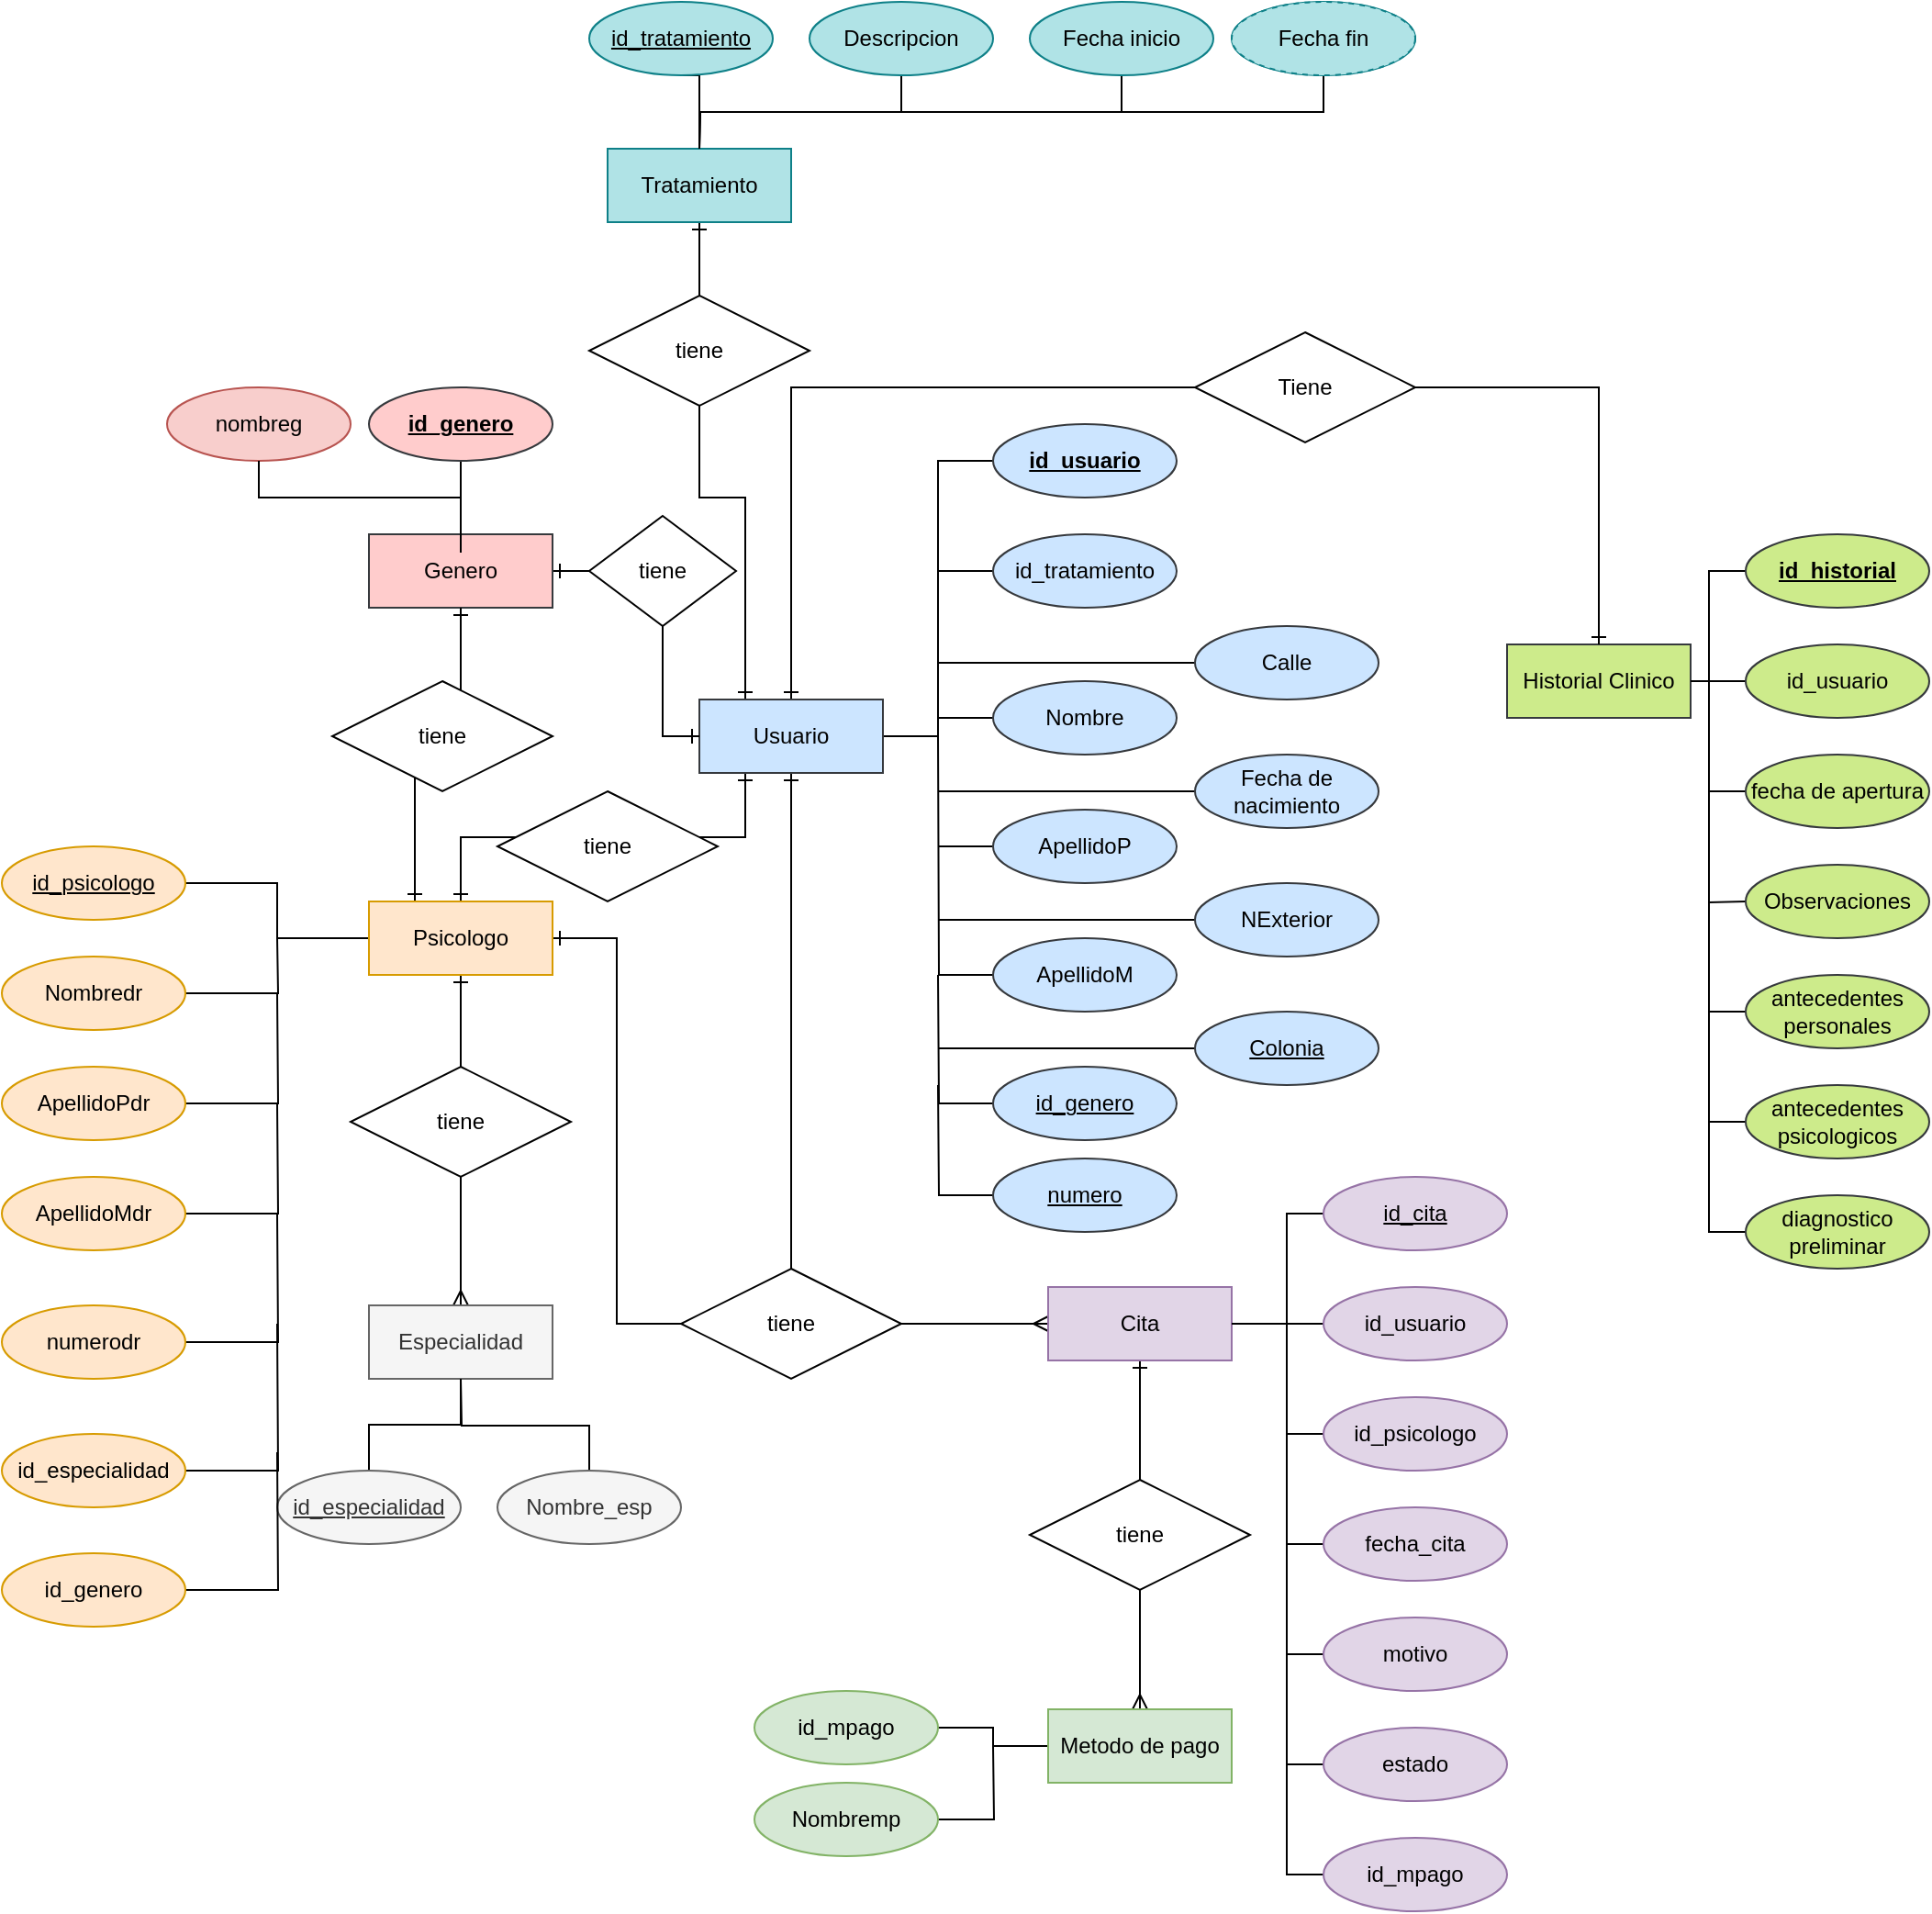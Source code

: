 <mxfile version="28.2.5" pages="2">
  <diagram name="Modelo Entidad Relacion" id="WfZf_dgmcotiiSEr9XLg">
    <mxGraphModel dx="2006" dy="1308" grid="1" gridSize="10" guides="1" tooltips="1" connect="1" arrows="1" fold="1" page="1" pageScale="1" pageWidth="1100" pageHeight="850" math="0" shadow="0">
      <root>
        <mxCell id="0" />
        <mxCell id="1" parent="0" />
        <mxCell id="UsSsNghgbwPDF8tbLk4s-12" style="edgeStyle=orthogonalEdgeStyle;rounded=0;orthogonalLoop=1;jettySize=auto;html=1;exitX=1;exitY=0.5;exitDx=0;exitDy=0;entryX=0;entryY=0.5;entryDx=0;entryDy=0;endArrow=none;endFill=0;" parent="1" source="V4c1LQVg80RPH1OTaqnS-1" target="UsSsNghgbwPDF8tbLk4s-4" edge="1">
          <mxGeometry relative="1" as="geometry">
            <mxPoint x="-50" y="-40.286" as="targetPoint" />
          </mxGeometry>
        </mxCell>
        <mxCell id="zwXPhGXe5CJto-Pt_pWj-15" style="edgeStyle=orthogonalEdgeStyle;rounded=0;orthogonalLoop=1;jettySize=auto;html=1;entryX=0;entryY=0.5;entryDx=0;entryDy=0;endArrow=none;endFill=0;startArrow=ERone;startFill=0;" edge="1" parent="1" source="V4c1LQVg80RPH1OTaqnS-1" target="zwXPhGXe5CJto-Pt_pWj-12">
          <mxGeometry relative="1" as="geometry">
            <mxPoint x="-140" y="-180" as="targetPoint" />
            <Array as="points">
              <mxPoint x="-140" y="-230" />
              <mxPoint x="80" y="-230" />
            </Array>
          </mxGeometry>
        </mxCell>
        <mxCell id="zwXPhGXe5CJto-Pt_pWj-38" style="edgeStyle=orthogonalEdgeStyle;rounded=0;orthogonalLoop=1;jettySize=auto;html=1;endArrow=none;endFill=0;startArrow=ERone;startFill=0;" edge="1" parent="1" source="V4c1LQVg80RPH1OTaqnS-1">
          <mxGeometry relative="1" as="geometry">
            <mxPoint x="-140" y="250" as="targetPoint" />
          </mxGeometry>
        </mxCell>
        <mxCell id="zwXPhGXe5CJto-Pt_pWj-53" style="edgeStyle=orthogonalEdgeStyle;rounded=0;orthogonalLoop=1;jettySize=auto;html=1;exitX=0.25;exitY=1;exitDx=0;exitDy=0;entryX=0.5;entryY=0;entryDx=0;entryDy=0;endArrow=ERone;endFill=0;startArrow=ERone;startFill=0;" edge="1" parent="1" source="V4c1LQVg80RPH1OTaqnS-1" target="zwXPhGXe5CJto-Pt_pWj-52">
          <mxGeometry relative="1" as="geometry" />
        </mxCell>
        <mxCell id="zwXPhGXe5CJto-Pt_pWj-94" style="edgeStyle=orthogonalEdgeStyle;rounded=0;orthogonalLoop=1;jettySize=auto;html=1;exitX=0.25;exitY=0;exitDx=0;exitDy=0;entryX=0.5;entryY=1;entryDx=0;entryDy=0;startArrow=ERone;startFill=0;endArrow=ERone;endFill=0;" edge="1" parent="1" source="V4c1LQVg80RPH1OTaqnS-1" target="zwXPhGXe5CJto-Pt_pWj-91">
          <mxGeometry relative="1" as="geometry">
            <Array as="points">
              <mxPoint x="-165" y="-170" />
              <mxPoint x="-190" y="-170" />
            </Array>
          </mxGeometry>
        </mxCell>
        <mxCell id="V4c1LQVg80RPH1OTaqnS-1" value="Usuario" style="whiteSpace=wrap;html=1;align=center;fillColor=#cce5ff;strokeColor=#36393d;" parent="1" vertex="1">
          <mxGeometry x="-190" y="-60" width="100" height="40" as="geometry" />
        </mxCell>
        <mxCell id="UsSsNghgbwPDF8tbLk4s-13" style="edgeStyle=orthogonalEdgeStyle;rounded=0;orthogonalLoop=1;jettySize=auto;html=1;exitX=0;exitY=0.5;exitDx=0;exitDy=0;endArrow=none;endFill=0;" parent="1" source="V4c1LQVg80RPH1OTaqnS-3" edge="1">
          <mxGeometry relative="1" as="geometry">
            <mxPoint x="-60" y="-50.286" as="targetPoint" />
          </mxGeometry>
        </mxCell>
        <mxCell id="V4c1LQVg80RPH1OTaqnS-3" value="Nombre" style="ellipse;whiteSpace=wrap;html=1;align=center;fillColor=#cce5ff;strokeColor=#36393d;" parent="1" vertex="1">
          <mxGeometry x="-30" y="-70" width="100" height="40" as="geometry" />
        </mxCell>
        <mxCell id="UsSsNghgbwPDF8tbLk4s-15" style="edgeStyle=orthogonalEdgeStyle;rounded=0;orthogonalLoop=1;jettySize=auto;html=1;exitX=0;exitY=0.5;exitDx=0;exitDy=0;endArrow=none;endFill=0;" parent="1" source="UsSsNghgbwPDF8tbLk4s-1" edge="1">
          <mxGeometry relative="1" as="geometry">
            <mxPoint x="-60" y="19.714" as="targetPoint" />
          </mxGeometry>
        </mxCell>
        <mxCell id="UsSsNghgbwPDF8tbLk4s-1" value="ApellidoP" style="ellipse;whiteSpace=wrap;html=1;align=center;fillColor=#cce5ff;strokeColor=#36393d;" parent="1" vertex="1">
          <mxGeometry x="-30" width="100" height="40" as="geometry" />
        </mxCell>
        <mxCell id="UsSsNghgbwPDF8tbLk4s-14" style="edgeStyle=orthogonalEdgeStyle;rounded=0;orthogonalLoop=1;jettySize=auto;html=1;endArrow=none;endFill=0;" parent="1" source="UsSsNghgbwPDF8tbLk4s-2" edge="1">
          <mxGeometry relative="1" as="geometry">
            <mxPoint x="-60" y="-40" as="targetPoint" />
          </mxGeometry>
        </mxCell>
        <mxCell id="UsSsNghgbwPDF8tbLk4s-2" value="ApellidoM" style="ellipse;whiteSpace=wrap;html=1;align=center;fillColor=#cce5ff;strokeColor=#36393d;" parent="1" vertex="1">
          <mxGeometry x="-30" y="70" width="100" height="40" as="geometry" />
        </mxCell>
        <mxCell id="UsSsNghgbwPDF8tbLk4s-7" style="edgeStyle=orthogonalEdgeStyle;rounded=0;orthogonalLoop=1;jettySize=auto;html=1;entryX=0;entryY=0.5;entryDx=0;entryDy=0;endArrow=ERone;endFill=0;" parent="1" source="UsSsNghgbwPDF8tbLk4s-3" target="V4c1LQVg80RPH1OTaqnS-1" edge="1">
          <mxGeometry relative="1" as="geometry" />
        </mxCell>
        <mxCell id="zwXPhGXe5CJto-Pt_pWj-35" style="edgeStyle=orthogonalEdgeStyle;rounded=0;orthogonalLoop=1;jettySize=auto;html=1;entryX=1;entryY=0.5;entryDx=0;entryDy=0;endArrow=ERone;endFill=0;" edge="1" parent="1" source="UsSsNghgbwPDF8tbLk4s-3" target="UsSsNghgbwPDF8tbLk4s-6">
          <mxGeometry relative="1" as="geometry" />
        </mxCell>
        <mxCell id="UsSsNghgbwPDF8tbLk4s-3" value="tiene" style="shape=rhombus;perimeter=rhombusPerimeter;whiteSpace=wrap;html=1;align=center;" parent="1" vertex="1">
          <mxGeometry x="-250" y="-160" width="80" height="60" as="geometry" />
        </mxCell>
        <mxCell id="UsSsNghgbwPDF8tbLk4s-4" value="id_usuario" style="ellipse;whiteSpace=wrap;html=1;align=center;fontStyle=5;fillColor=#cce5ff;strokeColor=#36393d;" parent="1" vertex="1">
          <mxGeometry x="-30" y="-210" width="100" height="40" as="geometry" />
        </mxCell>
        <mxCell id="UsSsNghgbwPDF8tbLk4s-16" style="edgeStyle=orthogonalEdgeStyle;rounded=0;orthogonalLoop=1;jettySize=auto;html=1;endArrow=none;endFill=0;" parent="1" source="UsSsNghgbwPDF8tbLk4s-5" edge="1">
          <mxGeometry relative="1" as="geometry">
            <mxPoint x="-60" y="90" as="targetPoint" />
          </mxGeometry>
        </mxCell>
        <mxCell id="UsSsNghgbwPDF8tbLk4s-5" value="id_genero" style="ellipse;whiteSpace=wrap;html=1;align=center;fontStyle=4;fillColor=#cce5ff;strokeColor=#36393d;" parent="1" vertex="1">
          <mxGeometry x="-30" y="140" width="100" height="40" as="geometry" />
        </mxCell>
        <mxCell id="UsSsNghgbwPDF8tbLk4s-6" value="Genero" style="whiteSpace=wrap;html=1;align=center;fillColor=#ffcccc;strokeColor=#36393d;" parent="1" vertex="1">
          <mxGeometry x="-370" y="-150" width="100" height="40" as="geometry" />
        </mxCell>
        <mxCell id="UsSsNghgbwPDF8tbLk4s-11" style="edgeStyle=orthogonalEdgeStyle;rounded=0;orthogonalLoop=1;jettySize=auto;html=1;exitX=0.5;exitY=1;exitDx=0;exitDy=0;endArrow=none;endFill=0;" parent="1" source="UsSsNghgbwPDF8tbLk4s-10" target="UsSsNghgbwPDF8tbLk4s-6" edge="1">
          <mxGeometry relative="1" as="geometry" />
        </mxCell>
        <mxCell id="UsSsNghgbwPDF8tbLk4s-10" value="id_genero" style="ellipse;whiteSpace=wrap;html=1;align=center;fontStyle=5;fillColor=#ffcccc;strokeColor=#36393d;" parent="1" vertex="1">
          <mxGeometry x="-370" y="-230" width="100" height="40" as="geometry" />
        </mxCell>
        <mxCell id="zwXPhGXe5CJto-Pt_pWj-7" style="edgeStyle=orthogonalEdgeStyle;rounded=0;orthogonalLoop=1;jettySize=auto;html=1;endArrow=none;endFill=0;" edge="1" parent="1" source="zwXPhGXe5CJto-Pt_pWj-1">
          <mxGeometry relative="1" as="geometry">
            <mxPoint x="-60" y="-10.0" as="targetPoint" />
          </mxGeometry>
        </mxCell>
        <mxCell id="zwXPhGXe5CJto-Pt_pWj-1" value="Fecha de nacimiento" style="ellipse;whiteSpace=wrap;html=1;align=center;fillColor=#cce5ff;strokeColor=#36393d;" vertex="1" parent="1">
          <mxGeometry x="80" y="-30" width="100" height="40" as="geometry" />
        </mxCell>
        <mxCell id="zwXPhGXe5CJto-Pt_pWj-8" style="edgeStyle=orthogonalEdgeStyle;rounded=0;orthogonalLoop=1;jettySize=auto;html=1;endArrow=none;endFill=0;" edge="1" parent="1" source="zwXPhGXe5CJto-Pt_pWj-2">
          <mxGeometry relative="1" as="geometry">
            <mxPoint x="-60" y="-80" as="targetPoint" />
          </mxGeometry>
        </mxCell>
        <mxCell id="zwXPhGXe5CJto-Pt_pWj-2" value="Calle" style="ellipse;whiteSpace=wrap;html=1;align=center;fillColor=#cce5ff;strokeColor=#36393d;" vertex="1" parent="1">
          <mxGeometry x="80" y="-100" width="100" height="40" as="geometry" />
        </mxCell>
        <mxCell id="zwXPhGXe5CJto-Pt_pWj-6" style="edgeStyle=orthogonalEdgeStyle;rounded=0;orthogonalLoop=1;jettySize=auto;html=1;endArrow=none;endFill=0;" edge="1" parent="1" source="zwXPhGXe5CJto-Pt_pWj-3">
          <mxGeometry relative="1" as="geometry">
            <mxPoint x="-60" y="60" as="targetPoint" />
          </mxGeometry>
        </mxCell>
        <mxCell id="zwXPhGXe5CJto-Pt_pWj-3" value="NExterior" style="ellipse;whiteSpace=wrap;html=1;align=center;fillColor=#cce5ff;strokeColor=#36393d;" vertex="1" parent="1">
          <mxGeometry x="80" y="40" width="100" height="40" as="geometry" />
        </mxCell>
        <mxCell id="zwXPhGXe5CJto-Pt_pWj-5" style="edgeStyle=orthogonalEdgeStyle;rounded=0;orthogonalLoop=1;jettySize=auto;html=1;endArrow=none;endFill=0;" edge="1" parent="1" source="zwXPhGXe5CJto-Pt_pWj-4">
          <mxGeometry relative="1" as="geometry">
            <mxPoint x="-60" y="130" as="targetPoint" />
          </mxGeometry>
        </mxCell>
        <mxCell id="zwXPhGXe5CJto-Pt_pWj-4" value="Colonia" style="ellipse;whiteSpace=wrap;html=1;align=center;fontStyle=4;fillColor=#cce5ff;strokeColor=#36393d;" vertex="1" parent="1">
          <mxGeometry x="80" y="110" width="100" height="40" as="geometry" />
        </mxCell>
        <mxCell id="zwXPhGXe5CJto-Pt_pWj-25" style="edgeStyle=orthogonalEdgeStyle;rounded=0;orthogonalLoop=1;jettySize=auto;html=1;exitX=1;exitY=0.5;exitDx=0;exitDy=0;endArrow=none;endFill=0;" edge="1" parent="1" source="zwXPhGXe5CJto-Pt_pWj-10">
          <mxGeometry relative="1" as="geometry">
            <mxPoint x="370" y="-70" as="targetPoint" />
          </mxGeometry>
        </mxCell>
        <mxCell id="zwXPhGXe5CJto-Pt_pWj-10" value="Historial Clinico" style="whiteSpace=wrap;html=1;align=center;fillColor=#cdeb8b;strokeColor=#36393d;" vertex="1" parent="1">
          <mxGeometry x="250" y="-90" width="100" height="40" as="geometry" />
        </mxCell>
        <mxCell id="zwXPhGXe5CJto-Pt_pWj-16" style="edgeStyle=orthogonalEdgeStyle;rounded=0;orthogonalLoop=1;jettySize=auto;html=1;entryX=0.5;entryY=0;entryDx=0;entryDy=0;endArrow=ERone;endFill=0;startArrow=none;startFill=0;" edge="1" parent="1" source="zwXPhGXe5CJto-Pt_pWj-12" target="zwXPhGXe5CJto-Pt_pWj-10">
          <mxGeometry relative="1" as="geometry" />
        </mxCell>
        <mxCell id="zwXPhGXe5CJto-Pt_pWj-12" value="Tiene" style="shape=rhombus;perimeter=rhombusPerimeter;whiteSpace=wrap;html=1;align=center;" vertex="1" parent="1">
          <mxGeometry x="80" y="-260" width="120" height="60" as="geometry" />
        </mxCell>
        <mxCell id="zwXPhGXe5CJto-Pt_pWj-26" style="edgeStyle=orthogonalEdgeStyle;rounded=0;orthogonalLoop=1;jettySize=auto;html=1;endArrow=none;endFill=0;" edge="1" parent="1" source="zwXPhGXe5CJto-Pt_pWj-17">
          <mxGeometry relative="1" as="geometry">
            <mxPoint x="360" y="-70" as="targetPoint" />
          </mxGeometry>
        </mxCell>
        <mxCell id="zwXPhGXe5CJto-Pt_pWj-17" value="id_historial" style="ellipse;whiteSpace=wrap;html=1;align=center;fontStyle=5;fillColor=#cdeb8b;strokeColor=#36393d;" vertex="1" parent="1">
          <mxGeometry x="380" y="-150" width="100" height="40" as="geometry" />
        </mxCell>
        <mxCell id="zwXPhGXe5CJto-Pt_pWj-27" style="edgeStyle=orthogonalEdgeStyle;rounded=0;orthogonalLoop=1;jettySize=auto;html=1;entryX=1;entryY=0.5;entryDx=0;entryDy=0;endArrow=none;endFill=0;" edge="1" parent="1" source="zwXPhGXe5CJto-Pt_pWj-18" target="zwXPhGXe5CJto-Pt_pWj-10">
          <mxGeometry relative="1" as="geometry" />
        </mxCell>
        <mxCell id="zwXPhGXe5CJto-Pt_pWj-18" value="id_usuario" style="ellipse;whiteSpace=wrap;html=1;align=center;fillColor=#cdeb8b;strokeColor=#36393d;" vertex="1" parent="1">
          <mxGeometry x="380" y="-90" width="100" height="40" as="geometry" />
        </mxCell>
        <mxCell id="zwXPhGXe5CJto-Pt_pWj-30" style="edgeStyle=orthogonalEdgeStyle;rounded=0;orthogonalLoop=1;jettySize=auto;html=1;endArrow=none;endFill=0;" edge="1" parent="1" source="zwXPhGXe5CJto-Pt_pWj-19">
          <mxGeometry relative="1" as="geometry">
            <mxPoint x="360" y="50" as="targetPoint" />
          </mxGeometry>
        </mxCell>
        <mxCell id="zwXPhGXe5CJto-Pt_pWj-19" value="antecedentes personales" style="ellipse;whiteSpace=wrap;html=1;align=center;fillColor=#cdeb8b;strokeColor=#36393d;" vertex="1" parent="1">
          <mxGeometry x="380" y="90" width="100" height="40" as="geometry" />
        </mxCell>
        <mxCell id="zwXPhGXe5CJto-Pt_pWj-29" style="edgeStyle=orthogonalEdgeStyle;rounded=0;orthogonalLoop=1;jettySize=auto;html=1;endArrow=none;endFill=0;" edge="1" parent="1">
          <mxGeometry relative="1" as="geometry">
            <mxPoint x="360" y="-10" as="targetPoint" />
            <mxPoint x="380" y="50" as="sourcePoint" />
          </mxGeometry>
        </mxCell>
        <mxCell id="zwXPhGXe5CJto-Pt_pWj-31" style="edgeStyle=orthogonalEdgeStyle;rounded=0;orthogonalLoop=1;jettySize=auto;html=1;endArrow=none;endFill=0;" edge="1" parent="1" source="zwXPhGXe5CJto-Pt_pWj-21">
          <mxGeometry relative="1" as="geometry">
            <mxPoint x="360" y="110" as="targetPoint" />
          </mxGeometry>
        </mxCell>
        <mxCell id="zwXPhGXe5CJto-Pt_pWj-21" value="antecedentes psicologicos" style="ellipse;whiteSpace=wrap;html=1;align=center;fillColor=#cdeb8b;strokeColor=#36393d;" vertex="1" parent="1">
          <mxGeometry x="380" y="150" width="100" height="40" as="geometry" />
        </mxCell>
        <mxCell id="zwXPhGXe5CJto-Pt_pWj-28" style="edgeStyle=orthogonalEdgeStyle;rounded=0;orthogonalLoop=1;jettySize=auto;html=1;endArrow=none;endFill=0;" edge="1" parent="1" source="zwXPhGXe5CJto-Pt_pWj-22">
          <mxGeometry relative="1" as="geometry">
            <mxPoint x="360" y="-70" as="targetPoint" />
          </mxGeometry>
        </mxCell>
        <mxCell id="zwXPhGXe5CJto-Pt_pWj-22" value="fecha de apertura" style="ellipse;whiteSpace=wrap;html=1;align=center;fillColor=#cdeb8b;strokeColor=#36393d;" vertex="1" parent="1">
          <mxGeometry x="380" y="-30" width="100" height="40" as="geometry" />
        </mxCell>
        <mxCell id="zwXPhGXe5CJto-Pt_pWj-32" style="edgeStyle=orthogonalEdgeStyle;rounded=0;orthogonalLoop=1;jettySize=auto;html=1;endArrow=none;endFill=0;" edge="1" parent="1" source="zwXPhGXe5CJto-Pt_pWj-23">
          <mxGeometry relative="1" as="geometry">
            <mxPoint x="360" y="170" as="targetPoint" />
          </mxGeometry>
        </mxCell>
        <mxCell id="zwXPhGXe5CJto-Pt_pWj-23" value="diagnostico preliminar" style="ellipse;whiteSpace=wrap;html=1;align=center;fillColor=#cdeb8b;strokeColor=#36393d;" vertex="1" parent="1">
          <mxGeometry x="380" y="210" width="100" height="40" as="geometry" />
        </mxCell>
        <mxCell id="zwXPhGXe5CJto-Pt_pWj-24" value="Observaciones" style="ellipse;whiteSpace=wrap;html=1;align=center;fillColor=#cdeb8b;strokeColor=#36393d;" vertex="1" parent="1">
          <mxGeometry x="380" y="30" width="100" height="40" as="geometry" />
        </mxCell>
        <mxCell id="zwXPhGXe5CJto-Pt_pWj-41" style="edgeStyle=orthogonalEdgeStyle;rounded=0;orthogonalLoop=1;jettySize=auto;html=1;entryX=0;entryY=0.5;entryDx=0;entryDy=0;endArrow=ERmany;endFill=0;" edge="1" parent="1" source="zwXPhGXe5CJto-Pt_pWj-39" target="zwXPhGXe5CJto-Pt_pWj-40">
          <mxGeometry relative="1" as="geometry" />
        </mxCell>
        <mxCell id="zwXPhGXe5CJto-Pt_pWj-39" value="tiene" style="shape=rhombus;perimeter=rhombusPerimeter;whiteSpace=wrap;html=1;align=center;" vertex="1" parent="1">
          <mxGeometry x="-200" y="250" width="120" height="60" as="geometry" />
        </mxCell>
        <mxCell id="zwXPhGXe5CJto-Pt_pWj-83" style="edgeStyle=orthogonalEdgeStyle;rounded=0;orthogonalLoop=1;jettySize=auto;html=1;endArrow=ERmany;endFill=0;startArrow=ERone;startFill=0;" edge="1" parent="1" source="zwXPhGXe5CJto-Pt_pWj-40" target="zwXPhGXe5CJto-Pt_pWj-82">
          <mxGeometry relative="1" as="geometry" />
        </mxCell>
        <mxCell id="zwXPhGXe5CJto-Pt_pWj-40" value="Cita" style="whiteSpace=wrap;html=1;align=center;fillColor=#e1d5e7;strokeColor=#9673a6;" vertex="1" parent="1">
          <mxGeometry y="260" width="100" height="40" as="geometry" />
        </mxCell>
        <mxCell id="zwXPhGXe5CJto-Pt_pWj-48" style="edgeStyle=orthogonalEdgeStyle;rounded=0;orthogonalLoop=1;jettySize=auto;html=1;endArrow=none;endFill=0;" edge="1" parent="1" source="zwXPhGXe5CJto-Pt_pWj-42">
          <mxGeometry relative="1" as="geometry">
            <mxPoint x="130" y="280" as="targetPoint" />
          </mxGeometry>
        </mxCell>
        <mxCell id="zwXPhGXe5CJto-Pt_pWj-42" value="id_cita" style="ellipse;whiteSpace=wrap;html=1;align=center;fontStyle=4;fillColor=#e1d5e7;strokeColor=#9673a6;" vertex="1" parent="1">
          <mxGeometry x="150" y="200" width="100" height="40" as="geometry" />
        </mxCell>
        <mxCell id="zwXPhGXe5CJto-Pt_pWj-47" style="edgeStyle=orthogonalEdgeStyle;rounded=0;orthogonalLoop=1;jettySize=auto;html=1;entryX=1;entryY=0.5;entryDx=0;entryDy=0;endArrow=none;endFill=0;" edge="1" parent="1" source="zwXPhGXe5CJto-Pt_pWj-43" target="zwXPhGXe5CJto-Pt_pWj-40">
          <mxGeometry relative="1" as="geometry" />
        </mxCell>
        <mxCell id="zwXPhGXe5CJto-Pt_pWj-43" value="id_usuario" style="ellipse;whiteSpace=wrap;html=1;align=center;fillColor=#e1d5e7;strokeColor=#9673a6;" vertex="1" parent="1">
          <mxGeometry x="150" y="260" width="100" height="40" as="geometry" />
        </mxCell>
        <mxCell id="zwXPhGXe5CJto-Pt_pWj-49" style="edgeStyle=orthogonalEdgeStyle;rounded=0;orthogonalLoop=1;jettySize=auto;html=1;endArrow=none;endFill=0;" edge="1" parent="1" source="zwXPhGXe5CJto-Pt_pWj-45">
          <mxGeometry relative="1" as="geometry">
            <mxPoint x="130.0" y="280" as="targetPoint" />
          </mxGeometry>
        </mxCell>
        <mxCell id="zwXPhGXe5CJto-Pt_pWj-45" value="id_psicologo" style="ellipse;whiteSpace=wrap;html=1;align=center;fillColor=#e1d5e7;strokeColor=#9673a6;" vertex="1" parent="1">
          <mxGeometry x="150" y="320" width="100" height="40" as="geometry" />
        </mxCell>
        <mxCell id="zwXPhGXe5CJto-Pt_pWj-72" style="edgeStyle=orthogonalEdgeStyle;rounded=0;orthogonalLoop=1;jettySize=auto;html=1;exitX=0;exitY=0.5;exitDx=0;exitDy=0;endArrow=none;endFill=0;" edge="1" parent="1" source="zwXPhGXe5CJto-Pt_pWj-50">
          <mxGeometry relative="1" as="geometry">
            <mxPoint x="130" y="330" as="targetPoint" />
          </mxGeometry>
        </mxCell>
        <mxCell id="zwXPhGXe5CJto-Pt_pWj-50" value="fecha_cita" style="ellipse;whiteSpace=wrap;html=1;align=center;fillColor=#e1d5e7;strokeColor=#9673a6;" vertex="1" parent="1">
          <mxGeometry x="150" y="380" width="100" height="40" as="geometry" />
        </mxCell>
        <mxCell id="zwXPhGXe5CJto-Pt_pWj-73" style="edgeStyle=orthogonalEdgeStyle;rounded=0;orthogonalLoop=1;jettySize=auto;html=1;exitX=0;exitY=0.5;exitDx=0;exitDy=0;endArrow=none;endFill=0;" edge="1" parent="1" source="zwXPhGXe5CJto-Pt_pWj-51">
          <mxGeometry relative="1" as="geometry">
            <mxPoint x="130" y="390" as="targetPoint" />
          </mxGeometry>
        </mxCell>
        <mxCell id="zwXPhGXe5CJto-Pt_pWj-51" value="motivo" style="ellipse;whiteSpace=wrap;html=1;align=center;fillColor=#e1d5e7;strokeColor=#9673a6;" vertex="1" parent="1">
          <mxGeometry x="150" y="440" width="100" height="40" as="geometry" />
        </mxCell>
        <mxCell id="zwXPhGXe5CJto-Pt_pWj-60" style="edgeStyle=orthogonalEdgeStyle;rounded=0;orthogonalLoop=1;jettySize=auto;html=1;endArrow=ERmany;endFill=0;startArrow=ERone;startFill=0;" edge="1" parent="1" source="zwXPhGXe5CJto-Pt_pWj-52" target="zwXPhGXe5CJto-Pt_pWj-59">
          <mxGeometry relative="1" as="geometry" />
        </mxCell>
        <mxCell id="zwXPhGXe5CJto-Pt_pWj-67" style="edgeStyle=orthogonalEdgeStyle;rounded=0;orthogonalLoop=1;jettySize=auto;html=1;exitX=0;exitY=0.5;exitDx=0;exitDy=0;endArrow=none;endFill=0;" edge="1" parent="1" source="zwXPhGXe5CJto-Pt_pWj-52" target="zwXPhGXe5CJto-Pt_pWj-55">
          <mxGeometry relative="1" as="geometry" />
        </mxCell>
        <mxCell id="zwXPhGXe5CJto-Pt_pWj-79" style="edgeStyle=orthogonalEdgeStyle;rounded=0;orthogonalLoop=1;jettySize=auto;html=1;exitX=1;exitY=0.5;exitDx=0;exitDy=0;entryX=0;entryY=0.5;entryDx=0;entryDy=0;endArrow=none;endFill=0;startArrow=ERone;startFill=0;" edge="1" parent="1" source="zwXPhGXe5CJto-Pt_pWj-52" target="zwXPhGXe5CJto-Pt_pWj-39">
          <mxGeometry relative="1" as="geometry" />
        </mxCell>
        <mxCell id="zwXPhGXe5CJto-Pt_pWj-103" style="edgeStyle=orthogonalEdgeStyle;rounded=0;orthogonalLoop=1;jettySize=auto;html=1;exitX=0.25;exitY=0;exitDx=0;exitDy=0;entryX=0.5;entryY=1;entryDx=0;entryDy=0;endArrow=ERone;endFill=0;startArrow=ERone;startFill=0;" edge="1" parent="1" source="zwXPhGXe5CJto-Pt_pWj-52" target="UsSsNghgbwPDF8tbLk4s-6">
          <mxGeometry relative="1" as="geometry" />
        </mxCell>
        <mxCell id="zwXPhGXe5CJto-Pt_pWj-52" value="Psicologo" style="whiteSpace=wrap;html=1;align=center;fillColor=#ffe6cc;strokeColor=#d79b00;" vertex="1" parent="1">
          <mxGeometry x="-370" y="50" width="100" height="40" as="geometry" />
        </mxCell>
        <mxCell id="zwXPhGXe5CJto-Pt_pWj-68" style="edgeStyle=orthogonalEdgeStyle;rounded=0;orthogonalLoop=1;jettySize=auto;html=1;exitX=1;exitY=0.5;exitDx=0;exitDy=0;endArrow=none;endFill=0;" edge="1" parent="1" source="zwXPhGXe5CJto-Pt_pWj-54">
          <mxGeometry relative="1" as="geometry">
            <mxPoint x="-420" y="70" as="targetPoint" />
          </mxGeometry>
        </mxCell>
        <mxCell id="zwXPhGXe5CJto-Pt_pWj-54" value="Nombredr" style="ellipse;whiteSpace=wrap;html=1;align=center;fillColor=#ffe6cc;strokeColor=#d79b00;" vertex="1" parent="1">
          <mxGeometry x="-570" y="80" width="100" height="40" as="geometry" />
        </mxCell>
        <mxCell id="zwXPhGXe5CJto-Pt_pWj-55" value="id_psicologo" style="ellipse;whiteSpace=wrap;html=1;align=center;fontStyle=4;fillColor=#ffe6cc;strokeColor=#d79b00;" vertex="1" parent="1">
          <mxGeometry x="-570" y="20" width="100" height="40" as="geometry" />
        </mxCell>
        <mxCell id="zwXPhGXe5CJto-Pt_pWj-69" style="edgeStyle=orthogonalEdgeStyle;rounded=0;orthogonalLoop=1;jettySize=auto;html=1;exitX=1;exitY=0.5;exitDx=0;exitDy=0;endArrow=none;endFill=0;" edge="1" parent="1" source="zwXPhGXe5CJto-Pt_pWj-56">
          <mxGeometry relative="1" as="geometry">
            <mxPoint x="-420" y="100" as="targetPoint" />
          </mxGeometry>
        </mxCell>
        <mxCell id="zwXPhGXe5CJto-Pt_pWj-56" value="ApellidoPdr" style="ellipse;whiteSpace=wrap;html=1;align=center;fillColor=#ffe6cc;strokeColor=#d79b00;" vertex="1" parent="1">
          <mxGeometry x="-570" y="140" width="100" height="40" as="geometry" />
        </mxCell>
        <mxCell id="zwXPhGXe5CJto-Pt_pWj-70" style="edgeStyle=orthogonalEdgeStyle;rounded=0;orthogonalLoop=1;jettySize=auto;html=1;exitX=1;exitY=0.5;exitDx=0;exitDy=0;endArrow=none;endFill=0;" edge="1" parent="1" source="zwXPhGXe5CJto-Pt_pWj-57">
          <mxGeometry relative="1" as="geometry">
            <mxPoint x="-420" y="160" as="targetPoint" />
          </mxGeometry>
        </mxCell>
        <mxCell id="zwXPhGXe5CJto-Pt_pWj-57" value="ApellidoMdr" style="ellipse;whiteSpace=wrap;html=1;align=center;fillColor=#ffe6cc;strokeColor=#d79b00;" vertex="1" parent="1">
          <mxGeometry x="-570" y="200" width="100" height="40" as="geometry" />
        </mxCell>
        <mxCell id="zwXPhGXe5CJto-Pt_pWj-59" value="Especialidad" style="whiteSpace=wrap;html=1;align=center;fillColor=#f5f5f5;fontColor=#333333;strokeColor=#666666;" vertex="1" parent="1">
          <mxGeometry x="-370" y="270" width="100" height="40" as="geometry" />
        </mxCell>
        <mxCell id="zwXPhGXe5CJto-Pt_pWj-61" value="tiene" style="shape=rhombus;perimeter=rhombusPerimeter;whiteSpace=wrap;html=1;align=center;" vertex="1" parent="1">
          <mxGeometry x="-380" y="140" width="120" height="60" as="geometry" />
        </mxCell>
        <mxCell id="zwXPhGXe5CJto-Pt_pWj-64" style="edgeStyle=orthogonalEdgeStyle;rounded=0;orthogonalLoop=1;jettySize=auto;html=1;exitX=0.5;exitY=0;exitDx=0;exitDy=0;entryX=0.5;entryY=1;entryDx=0;entryDy=0;endArrow=none;endFill=0;" edge="1" parent="1" source="zwXPhGXe5CJto-Pt_pWj-62" target="zwXPhGXe5CJto-Pt_pWj-59">
          <mxGeometry relative="1" as="geometry" />
        </mxCell>
        <mxCell id="zwXPhGXe5CJto-Pt_pWj-62" value="id_especialidad" style="ellipse;whiteSpace=wrap;html=1;align=center;fontStyle=4;fillColor=#f5f5f5;fontColor=#333333;strokeColor=#666666;" vertex="1" parent="1">
          <mxGeometry x="-420" y="360" width="100" height="40" as="geometry" />
        </mxCell>
        <mxCell id="zwXPhGXe5CJto-Pt_pWj-65" style="edgeStyle=orthogonalEdgeStyle;rounded=0;orthogonalLoop=1;jettySize=auto;html=1;exitX=0.5;exitY=0;exitDx=0;exitDy=0;endArrow=none;endFill=0;" edge="1" parent="1" source="zwXPhGXe5CJto-Pt_pWj-63">
          <mxGeometry relative="1" as="geometry">
            <mxPoint x="-320" y="310" as="targetPoint" />
          </mxGeometry>
        </mxCell>
        <mxCell id="zwXPhGXe5CJto-Pt_pWj-63" value="Nombre_esp" style="ellipse;whiteSpace=wrap;html=1;align=center;fillColor=#f5f5f5;fontColor=#333333;strokeColor=#666666;" vertex="1" parent="1">
          <mxGeometry x="-300" y="360" width="100" height="40" as="geometry" />
        </mxCell>
        <mxCell id="zwXPhGXe5CJto-Pt_pWj-71" style="edgeStyle=orthogonalEdgeStyle;rounded=0;orthogonalLoop=1;jettySize=auto;html=1;exitX=1;exitY=0.5;exitDx=0;exitDy=0;endArrow=none;endFill=0;" edge="1" parent="1" source="zwXPhGXe5CJto-Pt_pWj-66">
          <mxGeometry relative="1" as="geometry">
            <mxPoint x="-420" y="220" as="targetPoint" />
          </mxGeometry>
        </mxCell>
        <mxCell id="zwXPhGXe5CJto-Pt_pWj-66" value="numerodr" style="ellipse;whiteSpace=wrap;html=1;align=center;fillColor=#ffe6cc;strokeColor=#d79b00;" vertex="1" parent="1">
          <mxGeometry x="-570" y="270" width="100" height="40" as="geometry" />
        </mxCell>
        <mxCell id="zwXPhGXe5CJto-Pt_pWj-75" style="edgeStyle=orthogonalEdgeStyle;rounded=0;orthogonalLoop=1;jettySize=auto;html=1;exitX=1;exitY=0.5;exitDx=0;exitDy=0;endArrow=none;endFill=0;" edge="1" parent="1" source="zwXPhGXe5CJto-Pt_pWj-74">
          <mxGeometry relative="1" as="geometry">
            <mxPoint x="-420" y="280" as="targetPoint" />
          </mxGeometry>
        </mxCell>
        <mxCell id="zwXPhGXe5CJto-Pt_pWj-74" value="id_especialidad" style="ellipse;whiteSpace=wrap;html=1;align=center;fillColor=#ffe6cc;strokeColor=#d79b00;" vertex="1" parent="1">
          <mxGeometry x="-570" y="340" width="100" height="40" as="geometry" />
        </mxCell>
        <mxCell id="zwXPhGXe5CJto-Pt_pWj-77" value="tiene" style="shape=rhombus;perimeter=rhombusPerimeter;whiteSpace=wrap;html=1;align=center;" vertex="1" parent="1">
          <mxGeometry x="-300" y="-10" width="120" height="60" as="geometry" />
        </mxCell>
        <mxCell id="zwXPhGXe5CJto-Pt_pWj-89" style="edgeStyle=orthogonalEdgeStyle;rounded=0;orthogonalLoop=1;jettySize=auto;html=1;exitX=0;exitY=0.5;exitDx=0;exitDy=0;endArrow=none;endFill=0;" edge="1" parent="1" source="zwXPhGXe5CJto-Pt_pWj-80">
          <mxGeometry relative="1" as="geometry">
            <mxPoint x="130" y="450" as="targetPoint" />
          </mxGeometry>
        </mxCell>
        <mxCell id="zwXPhGXe5CJto-Pt_pWj-80" value="estado" style="ellipse;whiteSpace=wrap;html=1;align=center;fillColor=#e1d5e7;strokeColor=#9673a6;" vertex="1" parent="1">
          <mxGeometry x="150" y="500" width="100" height="40" as="geometry" />
        </mxCell>
        <mxCell id="zwXPhGXe5CJto-Pt_pWj-90" style="edgeStyle=orthogonalEdgeStyle;rounded=0;orthogonalLoop=1;jettySize=auto;html=1;exitX=0;exitY=0.5;exitDx=0;exitDy=0;endArrow=none;endFill=0;" edge="1" parent="1" source="zwXPhGXe5CJto-Pt_pWj-81">
          <mxGeometry relative="1" as="geometry">
            <mxPoint x="130" y="510" as="targetPoint" />
          </mxGeometry>
        </mxCell>
        <mxCell id="zwXPhGXe5CJto-Pt_pWj-81" value="id_mpago" style="ellipse;whiteSpace=wrap;html=1;align=center;fillColor=#e1d5e7;strokeColor=#9673a6;" vertex="1" parent="1">
          <mxGeometry x="150" y="560" width="100" height="40" as="geometry" />
        </mxCell>
        <mxCell id="zwXPhGXe5CJto-Pt_pWj-87" style="edgeStyle=orthogonalEdgeStyle;rounded=0;orthogonalLoop=1;jettySize=auto;html=1;exitX=0;exitY=0.5;exitDx=0;exitDy=0;entryX=1;entryY=0.5;entryDx=0;entryDy=0;endArrow=none;endFill=0;" edge="1" parent="1" source="zwXPhGXe5CJto-Pt_pWj-82" target="zwXPhGXe5CJto-Pt_pWj-85">
          <mxGeometry relative="1" as="geometry" />
        </mxCell>
        <mxCell id="zwXPhGXe5CJto-Pt_pWj-82" value="Metodo de pago" style="whiteSpace=wrap;html=1;align=center;fillColor=#d5e8d4;strokeColor=#82b366;" vertex="1" parent="1">
          <mxGeometry y="490" width="100" height="40" as="geometry" />
        </mxCell>
        <mxCell id="zwXPhGXe5CJto-Pt_pWj-84" value="tiene" style="shape=rhombus;perimeter=rhombusPerimeter;whiteSpace=wrap;html=1;align=center;" vertex="1" parent="1">
          <mxGeometry x="-10" y="365" width="120" height="60" as="geometry" />
        </mxCell>
        <mxCell id="zwXPhGXe5CJto-Pt_pWj-85" value="id_mpago" style="ellipse;whiteSpace=wrap;html=1;align=center;fillColor=#d5e8d4;strokeColor=#82b366;" vertex="1" parent="1">
          <mxGeometry x="-160" y="480" width="100" height="40" as="geometry" />
        </mxCell>
        <mxCell id="zwXPhGXe5CJto-Pt_pWj-88" style="edgeStyle=orthogonalEdgeStyle;rounded=0;orthogonalLoop=1;jettySize=auto;html=1;exitX=1;exitY=0.5;exitDx=0;exitDy=0;endArrow=none;endFill=0;" edge="1" parent="1" source="zwXPhGXe5CJto-Pt_pWj-86">
          <mxGeometry relative="1" as="geometry">
            <mxPoint x="-30" y="510" as="targetPoint" />
          </mxGeometry>
        </mxCell>
        <mxCell id="zwXPhGXe5CJto-Pt_pWj-86" value="Nombremp" style="ellipse;whiteSpace=wrap;html=1;align=center;fillColor=#d5e8d4;strokeColor=#82b366;" vertex="1" parent="1">
          <mxGeometry x="-160" y="530" width="100" height="40" as="geometry" />
        </mxCell>
        <mxCell id="zwXPhGXe5CJto-Pt_pWj-99" style="edgeStyle=orthogonalEdgeStyle;rounded=0;orthogonalLoop=1;jettySize=auto;html=1;exitX=0.5;exitY=0;exitDx=0;exitDy=0;entryX=0.5;entryY=1;entryDx=0;entryDy=0;endArrow=none;endFill=0;" edge="1" parent="1" source="zwXPhGXe5CJto-Pt_pWj-91" target="zwXPhGXe5CJto-Pt_pWj-96">
          <mxGeometry relative="1" as="geometry" />
        </mxCell>
        <mxCell id="zwXPhGXe5CJto-Pt_pWj-91" value="Tratamiento" style="whiteSpace=wrap;html=1;align=center;fillColor=#b0e3e6;strokeColor=#0e8088;" vertex="1" parent="1">
          <mxGeometry x="-240" y="-360" width="100" height="40" as="geometry" />
        </mxCell>
        <mxCell id="zwXPhGXe5CJto-Pt_pWj-93" value="tiene" style="shape=rhombus;perimeter=rhombusPerimeter;whiteSpace=wrap;html=1;align=center;" vertex="1" parent="1">
          <mxGeometry x="-250" y="-280" width="120" height="60" as="geometry" />
        </mxCell>
        <mxCell id="zwXPhGXe5CJto-Pt_pWj-100" style="edgeStyle=orthogonalEdgeStyle;rounded=0;orthogonalLoop=1;jettySize=auto;html=1;exitX=0.5;exitY=1;exitDx=0;exitDy=0;endArrow=none;endFill=0;" edge="1" parent="1" source="zwXPhGXe5CJto-Pt_pWj-95">
          <mxGeometry relative="1" as="geometry">
            <mxPoint x="-190" y="-380" as="targetPoint" />
          </mxGeometry>
        </mxCell>
        <mxCell id="zwXPhGXe5CJto-Pt_pWj-95" value="id_tratamiento" style="ellipse;whiteSpace=wrap;html=1;align=center;fontStyle=4;fillColor=#b0e3e6;strokeColor=#0e8088;" vertex="1" parent="1">
          <mxGeometry x="-250" y="-440" width="100" height="40" as="geometry" />
        </mxCell>
        <mxCell id="zwXPhGXe5CJto-Pt_pWj-96" value="Descripcion" style="ellipse;whiteSpace=wrap;html=1;align=center;fillColor=#b0e3e6;strokeColor=#0e8088;" vertex="1" parent="1">
          <mxGeometry x="-130" y="-440" width="100" height="40" as="geometry" />
        </mxCell>
        <mxCell id="zwXPhGXe5CJto-Pt_pWj-101" style="edgeStyle=orthogonalEdgeStyle;rounded=0;orthogonalLoop=1;jettySize=auto;html=1;exitX=0.5;exitY=1;exitDx=0;exitDy=0;endArrow=none;endFill=0;" edge="1" parent="1" source="zwXPhGXe5CJto-Pt_pWj-97">
          <mxGeometry relative="1" as="geometry">
            <mxPoint x="-190" y="-360" as="targetPoint" />
          </mxGeometry>
        </mxCell>
        <mxCell id="zwXPhGXe5CJto-Pt_pWj-97" value="Fecha inicio" style="ellipse;whiteSpace=wrap;html=1;align=center;fillColor=#b0e3e6;strokeColor=#0e8088;" vertex="1" parent="1">
          <mxGeometry x="-10" y="-440" width="100" height="40" as="geometry" />
        </mxCell>
        <mxCell id="zwXPhGXe5CJto-Pt_pWj-102" style="edgeStyle=orthogonalEdgeStyle;rounded=0;orthogonalLoop=1;jettySize=auto;html=1;exitX=0.5;exitY=1;exitDx=0;exitDy=0;endArrow=none;endFill=0;" edge="1" parent="1" source="zwXPhGXe5CJto-Pt_pWj-98">
          <mxGeometry relative="1" as="geometry">
            <mxPoint x="-190" y="-360" as="targetPoint" />
          </mxGeometry>
        </mxCell>
        <mxCell id="zwXPhGXe5CJto-Pt_pWj-98" value="Duracion" style="ellipse;whiteSpace=wrap;html=1;align=center;fillColor=#b0e3e6;strokeColor=#0e8088;" vertex="1" parent="1">
          <mxGeometry x="100" y="-440" width="100" height="40" as="geometry" />
        </mxCell>
        <mxCell id="zwXPhGXe5CJto-Pt_pWj-105" style="edgeStyle=orthogonalEdgeStyle;rounded=0;orthogonalLoop=1;jettySize=auto;html=1;exitX=1;exitY=0.5;exitDx=0;exitDy=0;endArrow=none;endFill=0;" edge="1" parent="1" source="zwXPhGXe5CJto-Pt_pWj-104">
          <mxGeometry relative="1" as="geometry">
            <mxPoint x="-420" y="350" as="targetPoint" />
          </mxGeometry>
        </mxCell>
        <mxCell id="zwXPhGXe5CJto-Pt_pWj-104" value="id_genero" style="ellipse;whiteSpace=wrap;html=1;align=center;fillColor=#ffe6cc;strokeColor=#d79b00;" vertex="1" parent="1">
          <mxGeometry x="-570" y="405" width="100" height="40" as="geometry" />
        </mxCell>
        <mxCell id="zwXPhGXe5CJto-Pt_pWj-106" value="tiene" style="shape=rhombus;perimeter=rhombusPerimeter;whiteSpace=wrap;html=1;align=center;" vertex="1" parent="1">
          <mxGeometry x="-390" y="-70" width="120" height="60" as="geometry" />
        </mxCell>
        <mxCell id="zwXPhGXe5CJto-Pt_pWj-107" value="nombreg" style="ellipse;whiteSpace=wrap;html=1;align=center;fillColor=#f8cecc;strokeColor=#b85450;" vertex="1" parent="1">
          <mxGeometry x="-480" y="-230" width="100" height="40" as="geometry" />
        </mxCell>
        <mxCell id="zwXPhGXe5CJto-Pt_pWj-108" style="edgeStyle=orthogonalEdgeStyle;rounded=0;orthogonalLoop=1;jettySize=auto;html=1;exitX=0.5;exitY=1;exitDx=0;exitDy=0;entryX=0.5;entryY=0.25;entryDx=0;entryDy=0;entryPerimeter=0;endArrow=none;endFill=0;" edge="1" parent="1" source="zwXPhGXe5CJto-Pt_pWj-107" target="UsSsNghgbwPDF8tbLk4s-6">
          <mxGeometry relative="1" as="geometry" />
        </mxCell>
        <mxCell id="j4_y0HimSSlZcK8JP3ZV-2" style="edgeStyle=orthogonalEdgeStyle;rounded=0;orthogonalLoop=1;jettySize=auto;html=1;exitX=0;exitY=0.5;exitDx=0;exitDy=0;endArrow=none;endFill=0;" edge="1" parent="1" source="j4_y0HimSSlZcK8JP3ZV-1">
          <mxGeometry relative="1" as="geometry">
            <mxPoint x="-60" y="150" as="targetPoint" />
          </mxGeometry>
        </mxCell>
        <mxCell id="j4_y0HimSSlZcK8JP3ZV-1" value="numero" style="ellipse;whiteSpace=wrap;html=1;align=center;fontStyle=4;fillColor=#cce5ff;strokeColor=#36393d;" vertex="1" parent="1">
          <mxGeometry x="-30" y="190" width="100" height="40" as="geometry" />
        </mxCell>
        <mxCell id="j4_y0HimSSlZcK8JP3ZV-3" value="Fecha fin" style="ellipse;whiteSpace=wrap;html=1;align=center;dashed=1;fillColor=#b0e3e6;strokeColor=#0e8088;" vertex="1" parent="1">
          <mxGeometry x="100" y="-440" width="100" height="40" as="geometry" />
        </mxCell>
        <mxCell id="xxUoiMrowShRagvUd28b-2" style="edgeStyle=orthogonalEdgeStyle;rounded=0;orthogonalLoop=1;jettySize=auto;html=1;endArrow=none;endFill=0;" edge="1" parent="1" source="xxUoiMrowShRagvUd28b-1">
          <mxGeometry relative="1" as="geometry">
            <mxPoint x="-60" y="-130" as="targetPoint" />
          </mxGeometry>
        </mxCell>
        <mxCell id="xxUoiMrowShRagvUd28b-1" value="id_tratamiento" style="ellipse;whiteSpace=wrap;html=1;align=center;fillColor=#cce5ff;strokeColor=#36393d;" vertex="1" parent="1">
          <mxGeometry x="-30" y="-150" width="100" height="40" as="geometry" />
        </mxCell>
      </root>
    </mxGraphModel>
  </diagram>
  <diagram id="Q9AbLVrY4XuTTGVs7IeG" name="Modelo Relacional">
    <mxGraphModel dx="1489" dy="753" grid="1" gridSize="10" guides="1" tooltips="1" connect="1" arrows="1" fold="1" page="1" pageScale="1" pageWidth="1100" pageHeight="850" math="0" shadow="0">
      <root>
        <mxCell id="0" />
        <mxCell id="1" parent="0" />
        <mxCell id="gmsau6DhyPgPbvri0XGz-1" value="Usuario" style="shape=table;startSize=30;container=1;collapsible=1;childLayout=tableLayout;fixedRows=1;rowLines=0;fontStyle=1;align=center;resizeLast=1;html=1;" vertex="1" parent="1">
          <mxGeometry x="40" y="40" width="200" height="360" as="geometry" />
        </mxCell>
        <mxCell id="gmsau6DhyPgPbvri0XGz-2" value="" style="shape=tableRow;horizontal=0;startSize=0;swimlaneHead=0;swimlaneBody=0;fillColor=none;collapsible=0;dropTarget=0;points=[[0,0.5],[1,0.5]];portConstraint=eastwest;top=0;left=0;right=0;bottom=1;" vertex="1" parent="gmsau6DhyPgPbvri0XGz-1">
          <mxGeometry y="30" width="200" height="30" as="geometry" />
        </mxCell>
        <mxCell id="gmsau6DhyPgPbvri0XGz-3" value="PK" style="shape=partialRectangle;connectable=0;fillColor=none;top=0;left=0;bottom=0;right=0;fontStyle=1;overflow=hidden;whiteSpace=wrap;html=1;" vertex="1" parent="gmsau6DhyPgPbvri0XGz-2">
          <mxGeometry width="30" height="30" as="geometry">
            <mxRectangle width="30" height="30" as="alternateBounds" />
          </mxGeometry>
        </mxCell>
        <mxCell id="gmsau6DhyPgPbvri0XGz-4" value="id_usuario INT" style="shape=partialRectangle;connectable=0;fillColor=none;top=0;left=0;bottom=0;right=0;align=left;spacingLeft=6;fontStyle=5;overflow=hidden;whiteSpace=wrap;html=1;" vertex="1" parent="gmsau6DhyPgPbvri0XGz-2">
          <mxGeometry x="30" width="170" height="30" as="geometry">
            <mxRectangle width="170" height="30" as="alternateBounds" />
          </mxGeometry>
        </mxCell>
        <mxCell id="gmsau6DhyPgPbvri0XGz-5" value="" style="shape=tableRow;horizontal=0;startSize=0;swimlaneHead=0;swimlaneBody=0;fillColor=none;collapsible=0;dropTarget=0;points=[[0,0.5],[1,0.5]];portConstraint=eastwest;top=0;left=0;right=0;bottom=0;" vertex="1" parent="gmsau6DhyPgPbvri0XGz-1">
          <mxGeometry y="60" width="200" height="30" as="geometry" />
        </mxCell>
        <mxCell id="gmsau6DhyPgPbvri0XGz-6" value="" style="shape=partialRectangle;connectable=0;fillColor=none;top=0;left=0;bottom=0;right=0;editable=1;overflow=hidden;whiteSpace=wrap;html=1;" vertex="1" parent="gmsau6DhyPgPbvri0XGz-5">
          <mxGeometry width="30" height="30" as="geometry">
            <mxRectangle width="30" height="30" as="alternateBounds" />
          </mxGeometry>
        </mxCell>
        <mxCell id="gmsau6DhyPgPbvri0XGz-7" value="Nombre VARCHAR(25)" style="shape=partialRectangle;connectable=0;fillColor=none;top=0;left=0;bottom=0;right=0;align=left;spacingLeft=6;overflow=hidden;whiteSpace=wrap;html=1;" vertex="1" parent="gmsau6DhyPgPbvri0XGz-5">
          <mxGeometry x="30" width="170" height="30" as="geometry">
            <mxRectangle width="170" height="30" as="alternateBounds" />
          </mxGeometry>
        </mxCell>
        <mxCell id="gmsau6DhyPgPbvri0XGz-8" value="" style="shape=tableRow;horizontal=0;startSize=0;swimlaneHead=0;swimlaneBody=0;fillColor=none;collapsible=0;dropTarget=0;points=[[0,0.5],[1,0.5]];portConstraint=eastwest;top=0;left=0;right=0;bottom=0;" vertex="1" parent="gmsau6DhyPgPbvri0XGz-1">
          <mxGeometry y="90" width="200" height="30" as="geometry" />
        </mxCell>
        <mxCell id="gmsau6DhyPgPbvri0XGz-9" value="" style="shape=partialRectangle;connectable=0;fillColor=none;top=0;left=0;bottom=0;right=0;editable=1;overflow=hidden;whiteSpace=wrap;html=1;" vertex="1" parent="gmsau6DhyPgPbvri0XGz-8">
          <mxGeometry width="30" height="30" as="geometry">
            <mxRectangle width="30" height="30" as="alternateBounds" />
          </mxGeometry>
        </mxCell>
        <mxCell id="gmsau6DhyPgPbvri0XGz-10" value="ApellidoP VARCHAR(25)" style="shape=partialRectangle;connectable=0;fillColor=none;top=0;left=0;bottom=0;right=0;align=left;spacingLeft=6;overflow=hidden;whiteSpace=wrap;html=1;" vertex="1" parent="gmsau6DhyPgPbvri0XGz-8">
          <mxGeometry x="30" width="170" height="30" as="geometry">
            <mxRectangle width="170" height="30" as="alternateBounds" />
          </mxGeometry>
        </mxCell>
        <mxCell id="gmsau6DhyPgPbvri0XGz-11" value="" style="shape=tableRow;horizontal=0;startSize=0;swimlaneHead=0;swimlaneBody=0;fillColor=none;collapsible=0;dropTarget=0;points=[[0,0.5],[1,0.5]];portConstraint=eastwest;top=0;left=0;right=0;bottom=0;" vertex="1" parent="gmsau6DhyPgPbvri0XGz-1">
          <mxGeometry y="120" width="200" height="30" as="geometry" />
        </mxCell>
        <mxCell id="gmsau6DhyPgPbvri0XGz-12" value="" style="shape=partialRectangle;connectable=0;fillColor=none;top=0;left=0;bottom=0;right=0;editable=1;overflow=hidden;whiteSpace=wrap;html=1;" vertex="1" parent="gmsau6DhyPgPbvri0XGz-11">
          <mxGeometry width="30" height="30" as="geometry">
            <mxRectangle width="30" height="30" as="alternateBounds" />
          </mxGeometry>
        </mxCell>
        <mxCell id="gmsau6DhyPgPbvri0XGz-13" value="ApellidoM VARCHAR(25)" style="shape=partialRectangle;connectable=0;fillColor=none;top=0;left=0;bottom=0;right=0;align=left;spacingLeft=6;overflow=hidden;whiteSpace=wrap;html=1;" vertex="1" parent="gmsau6DhyPgPbvri0XGz-11">
          <mxGeometry x="30" width="170" height="30" as="geometry">
            <mxRectangle width="170" height="30" as="alternateBounds" />
          </mxGeometry>
        </mxCell>
        <mxCell id="gmsau6DhyPgPbvri0XGz-14" value="" style="shape=tableRow;horizontal=0;startSize=0;swimlaneHead=0;swimlaneBody=0;fillColor=none;collapsible=0;dropTarget=0;points=[[0,0.5],[1,0.5]];portConstraint=eastwest;top=0;left=0;right=0;bottom=0;" vertex="1" parent="gmsau6DhyPgPbvri0XGz-1">
          <mxGeometry y="150" width="200" height="30" as="geometry" />
        </mxCell>
        <mxCell id="gmsau6DhyPgPbvri0XGz-15" value="" style="shape=partialRectangle;connectable=0;fillColor=none;top=0;left=0;bottom=0;right=0;editable=1;overflow=hidden;whiteSpace=wrap;html=1;" vertex="1" parent="gmsau6DhyPgPbvri0XGz-14">
          <mxGeometry width="30" height="30" as="geometry">
            <mxRectangle width="30" height="30" as="alternateBounds" />
          </mxGeometry>
        </mxCell>
        <mxCell id="gmsau6DhyPgPbvri0XGz-16" value="id_genero INT" style="shape=partialRectangle;connectable=0;fillColor=none;top=0;left=0;bottom=0;right=0;align=left;spacingLeft=6;overflow=hidden;whiteSpace=wrap;html=1;" vertex="1" parent="gmsau6DhyPgPbvri0XGz-14">
          <mxGeometry x="30" width="170" height="30" as="geometry">
            <mxRectangle width="170" height="30" as="alternateBounds" />
          </mxGeometry>
        </mxCell>
        <mxCell id="gmsau6DhyPgPbvri0XGz-17" value="" style="shape=tableRow;horizontal=0;startSize=0;swimlaneHead=0;swimlaneBody=0;fillColor=none;collapsible=0;dropTarget=0;points=[[0,0.5],[1,0.5]];portConstraint=eastwest;top=0;left=0;right=0;bottom=0;" vertex="1" parent="gmsau6DhyPgPbvri0XGz-1">
          <mxGeometry y="180" width="200" height="30" as="geometry" />
        </mxCell>
        <mxCell id="gmsau6DhyPgPbvri0XGz-18" value="" style="shape=partialRectangle;connectable=0;fillColor=none;top=0;left=0;bottom=0;right=0;editable=1;overflow=hidden;whiteSpace=wrap;html=1;" vertex="1" parent="gmsau6DhyPgPbvri0XGz-17">
          <mxGeometry width="30" height="30" as="geometry">
            <mxRectangle width="30" height="30" as="alternateBounds" />
          </mxGeometry>
        </mxCell>
        <mxCell id="gmsau6DhyPgPbvri0XGz-19" value="numero (VARCHAR)" style="shape=partialRectangle;connectable=0;fillColor=none;top=0;left=0;bottom=0;right=0;align=left;spacingLeft=6;overflow=hidden;whiteSpace=wrap;html=1;" vertex="1" parent="gmsau6DhyPgPbvri0XGz-17">
          <mxGeometry x="30" width="170" height="30" as="geometry">
            <mxRectangle width="170" height="30" as="alternateBounds" />
          </mxGeometry>
        </mxCell>
        <mxCell id="gmsau6DhyPgPbvri0XGz-20" value="" style="shape=tableRow;horizontal=0;startSize=0;swimlaneHead=0;swimlaneBody=0;fillColor=none;collapsible=0;dropTarget=0;points=[[0,0.5],[1,0.5]];portConstraint=eastwest;top=0;left=0;right=0;bottom=0;" vertex="1" parent="gmsau6DhyPgPbvri0XGz-1">
          <mxGeometry y="210" width="200" height="30" as="geometry" />
        </mxCell>
        <mxCell id="gmsau6DhyPgPbvri0XGz-21" value="" style="shape=partialRectangle;connectable=0;fillColor=none;top=0;left=0;bottom=0;right=0;editable=1;overflow=hidden;whiteSpace=wrap;html=1;" vertex="1" parent="gmsau6DhyPgPbvri0XGz-20">
          <mxGeometry width="30" height="30" as="geometry">
            <mxRectangle width="30" height="30" as="alternateBounds" />
          </mxGeometry>
        </mxCell>
        <mxCell id="gmsau6DhyPgPbvri0XGz-22" value="fecha de nacimiento (DATE)" style="shape=partialRectangle;connectable=0;fillColor=none;top=0;left=0;bottom=0;right=0;align=left;spacingLeft=6;overflow=hidden;whiteSpace=wrap;html=1;" vertex="1" parent="gmsau6DhyPgPbvri0XGz-20">
          <mxGeometry x="30" width="170" height="30" as="geometry">
            <mxRectangle width="170" height="30" as="alternateBounds" />
          </mxGeometry>
        </mxCell>
        <mxCell id="gmsau6DhyPgPbvri0XGz-23" value="" style="shape=tableRow;horizontal=0;startSize=0;swimlaneHead=0;swimlaneBody=0;fillColor=none;collapsible=0;dropTarget=0;points=[[0,0.5],[1,0.5]];portConstraint=eastwest;top=0;left=0;right=0;bottom=0;" vertex="1" parent="gmsau6DhyPgPbvri0XGz-1">
          <mxGeometry y="240" width="200" height="30" as="geometry" />
        </mxCell>
        <mxCell id="gmsau6DhyPgPbvri0XGz-24" value="" style="shape=partialRectangle;connectable=0;fillColor=none;top=0;left=0;bottom=0;right=0;editable=1;overflow=hidden;whiteSpace=wrap;html=1;" vertex="1" parent="gmsau6DhyPgPbvri0XGz-23">
          <mxGeometry width="30" height="30" as="geometry">
            <mxRectangle width="30" height="30" as="alternateBounds" />
          </mxGeometry>
        </mxCell>
        <mxCell id="gmsau6DhyPgPbvri0XGz-25" value="calle VARCHAR (50)" style="shape=partialRectangle;connectable=0;fillColor=none;top=0;left=0;bottom=0;right=0;align=left;spacingLeft=6;overflow=hidden;whiteSpace=wrap;html=1;" vertex="1" parent="gmsau6DhyPgPbvri0XGz-23">
          <mxGeometry x="30" width="170" height="30" as="geometry">
            <mxRectangle width="170" height="30" as="alternateBounds" />
          </mxGeometry>
        </mxCell>
        <mxCell id="gmsau6DhyPgPbvri0XGz-26" value="" style="shape=tableRow;horizontal=0;startSize=0;swimlaneHead=0;swimlaneBody=0;fillColor=none;collapsible=0;dropTarget=0;points=[[0,0.5],[1,0.5]];portConstraint=eastwest;top=0;left=0;right=0;bottom=0;" vertex="1" parent="gmsau6DhyPgPbvri0XGz-1">
          <mxGeometry y="270" width="200" height="30" as="geometry" />
        </mxCell>
        <mxCell id="gmsau6DhyPgPbvri0XGz-27" value="" style="shape=partialRectangle;connectable=0;fillColor=none;top=0;left=0;bottom=0;right=0;editable=1;overflow=hidden;whiteSpace=wrap;html=1;" vertex="1" parent="gmsau6DhyPgPbvri0XGz-26">
          <mxGeometry width="30" height="30" as="geometry">
            <mxRectangle width="30" height="30" as="alternateBounds" />
          </mxGeometry>
        </mxCell>
        <mxCell id="gmsau6DhyPgPbvri0XGz-28" value="Nexterior INT" style="shape=partialRectangle;connectable=0;fillColor=none;top=0;left=0;bottom=0;right=0;align=left;spacingLeft=6;overflow=hidden;whiteSpace=wrap;html=1;" vertex="1" parent="gmsau6DhyPgPbvri0XGz-26">
          <mxGeometry x="30" width="170" height="30" as="geometry">
            <mxRectangle width="170" height="30" as="alternateBounds" />
          </mxGeometry>
        </mxCell>
        <mxCell id="gmsau6DhyPgPbvri0XGz-29" value="" style="shape=tableRow;horizontal=0;startSize=0;swimlaneHead=0;swimlaneBody=0;fillColor=none;collapsible=0;dropTarget=0;points=[[0,0.5],[1,0.5]];portConstraint=eastwest;top=0;left=0;right=0;bottom=0;" vertex="1" parent="gmsau6DhyPgPbvri0XGz-1">
          <mxGeometry y="300" width="200" height="30" as="geometry" />
        </mxCell>
        <mxCell id="gmsau6DhyPgPbvri0XGz-30" value="" style="shape=partialRectangle;connectable=0;fillColor=none;top=0;left=0;bottom=0;right=0;editable=1;overflow=hidden;whiteSpace=wrap;html=1;" vertex="1" parent="gmsau6DhyPgPbvri0XGz-29">
          <mxGeometry width="30" height="30" as="geometry">
            <mxRectangle width="30" height="30" as="alternateBounds" />
          </mxGeometry>
        </mxCell>
        <mxCell id="gmsau6DhyPgPbvri0XGz-31" value="Colonia VARCHAR(50)" style="shape=partialRectangle;connectable=0;fillColor=none;top=0;left=0;bottom=0;right=0;align=left;spacingLeft=6;overflow=hidden;whiteSpace=wrap;html=1;" vertex="1" parent="gmsau6DhyPgPbvri0XGz-29">
          <mxGeometry x="30" width="170" height="30" as="geometry">
            <mxRectangle width="170" height="30" as="alternateBounds" />
          </mxGeometry>
        </mxCell>
        <mxCell id="gmsau6DhyPgPbvri0XGz-148" value="" style="shape=tableRow;horizontal=0;startSize=0;swimlaneHead=0;swimlaneBody=0;fillColor=none;collapsible=0;dropTarget=0;points=[[0,0.5],[1,0.5]];portConstraint=eastwest;top=0;left=0;right=0;bottom=0;" vertex="1" parent="gmsau6DhyPgPbvri0XGz-1">
          <mxGeometry y="330" width="200" height="30" as="geometry" />
        </mxCell>
        <mxCell id="gmsau6DhyPgPbvri0XGz-149" value="" style="shape=partialRectangle;connectable=0;fillColor=none;top=0;left=0;bottom=0;right=0;editable=1;overflow=hidden;whiteSpace=wrap;html=1;" vertex="1" parent="gmsau6DhyPgPbvri0XGz-148">
          <mxGeometry width="30" height="30" as="geometry">
            <mxRectangle width="30" height="30" as="alternateBounds" />
          </mxGeometry>
        </mxCell>
        <mxCell id="gmsau6DhyPgPbvri0XGz-150" value="id_tratamiento INT" style="shape=partialRectangle;connectable=0;fillColor=none;top=0;left=0;bottom=0;right=0;align=left;spacingLeft=6;overflow=hidden;whiteSpace=wrap;html=1;" vertex="1" parent="gmsau6DhyPgPbvri0XGz-148">
          <mxGeometry x="30" width="170" height="30" as="geometry">
            <mxRectangle width="170" height="30" as="alternateBounds" />
          </mxGeometry>
        </mxCell>
        <mxCell id="gmsau6DhyPgPbvri0XGz-33" value="Genero" style="shape=table;startSize=30;container=1;collapsible=1;childLayout=tableLayout;fixedRows=1;rowLines=0;fontStyle=1;align=center;resizeLast=1;html=1;" vertex="1" parent="1">
          <mxGeometry x="320" y="120" width="180" height="150" as="geometry" />
        </mxCell>
        <mxCell id="gmsau6DhyPgPbvri0XGz-34" value="" style="shape=tableRow;horizontal=0;startSize=0;swimlaneHead=0;swimlaneBody=0;fillColor=none;collapsible=0;dropTarget=0;points=[[0,0.5],[1,0.5]];portConstraint=eastwest;top=0;left=0;right=0;bottom=1;" vertex="1" parent="gmsau6DhyPgPbvri0XGz-33">
          <mxGeometry y="30" width="180" height="30" as="geometry" />
        </mxCell>
        <mxCell id="gmsau6DhyPgPbvri0XGz-35" value="PK" style="shape=partialRectangle;connectable=0;fillColor=none;top=0;left=0;bottom=0;right=0;fontStyle=1;overflow=hidden;whiteSpace=wrap;html=1;" vertex="1" parent="gmsau6DhyPgPbvri0XGz-34">
          <mxGeometry width="30" height="30" as="geometry">
            <mxRectangle width="30" height="30" as="alternateBounds" />
          </mxGeometry>
        </mxCell>
        <mxCell id="gmsau6DhyPgPbvri0XGz-36" value="id_genero INT" style="shape=partialRectangle;connectable=0;fillColor=none;top=0;left=0;bottom=0;right=0;align=left;spacingLeft=6;fontStyle=5;overflow=hidden;whiteSpace=wrap;html=1;" vertex="1" parent="gmsau6DhyPgPbvri0XGz-34">
          <mxGeometry x="30" width="150" height="30" as="geometry">
            <mxRectangle width="150" height="30" as="alternateBounds" />
          </mxGeometry>
        </mxCell>
        <mxCell id="gmsau6DhyPgPbvri0XGz-37" value="" style="shape=tableRow;horizontal=0;startSize=0;swimlaneHead=0;swimlaneBody=0;fillColor=none;collapsible=0;dropTarget=0;points=[[0,0.5],[1,0.5]];portConstraint=eastwest;top=0;left=0;right=0;bottom=0;" vertex="1" parent="gmsau6DhyPgPbvri0XGz-33">
          <mxGeometry y="60" width="180" height="30" as="geometry" />
        </mxCell>
        <mxCell id="gmsau6DhyPgPbvri0XGz-38" value="" style="shape=partialRectangle;connectable=0;fillColor=none;top=0;left=0;bottom=0;right=0;editable=1;overflow=hidden;whiteSpace=wrap;html=1;" vertex="1" parent="gmsau6DhyPgPbvri0XGz-37">
          <mxGeometry width="30" height="30" as="geometry">
            <mxRectangle width="30" height="30" as="alternateBounds" />
          </mxGeometry>
        </mxCell>
        <mxCell id="gmsau6DhyPgPbvri0XGz-39" value="nombreg VARCHAR(50)" style="shape=partialRectangle;connectable=0;fillColor=none;top=0;left=0;bottom=0;right=0;align=left;spacingLeft=6;overflow=hidden;whiteSpace=wrap;html=1;" vertex="1" parent="gmsau6DhyPgPbvri0XGz-37">
          <mxGeometry x="30" width="150" height="30" as="geometry">
            <mxRectangle width="150" height="30" as="alternateBounds" />
          </mxGeometry>
        </mxCell>
        <mxCell id="gmsau6DhyPgPbvri0XGz-40" value="" style="shape=tableRow;horizontal=0;startSize=0;swimlaneHead=0;swimlaneBody=0;fillColor=none;collapsible=0;dropTarget=0;points=[[0,0.5],[1,0.5]];portConstraint=eastwest;top=0;left=0;right=0;bottom=0;" vertex="1" parent="gmsau6DhyPgPbvri0XGz-33">
          <mxGeometry y="90" width="180" height="30" as="geometry" />
        </mxCell>
        <mxCell id="gmsau6DhyPgPbvri0XGz-41" value="" style="shape=partialRectangle;connectable=0;fillColor=none;top=0;left=0;bottom=0;right=0;editable=1;overflow=hidden;whiteSpace=wrap;html=1;" vertex="1" parent="gmsau6DhyPgPbvri0XGz-40">
          <mxGeometry width="30" height="30" as="geometry">
            <mxRectangle width="30" height="30" as="alternateBounds" />
          </mxGeometry>
        </mxCell>
        <mxCell id="gmsau6DhyPgPbvri0XGz-42" value="" style="shape=partialRectangle;connectable=0;fillColor=none;top=0;left=0;bottom=0;right=0;align=left;spacingLeft=6;overflow=hidden;whiteSpace=wrap;html=1;" vertex="1" parent="gmsau6DhyPgPbvri0XGz-40">
          <mxGeometry x="30" width="150" height="30" as="geometry">
            <mxRectangle width="150" height="30" as="alternateBounds" />
          </mxGeometry>
        </mxCell>
        <mxCell id="gmsau6DhyPgPbvri0XGz-43" value="" style="shape=tableRow;horizontal=0;startSize=0;swimlaneHead=0;swimlaneBody=0;fillColor=none;collapsible=0;dropTarget=0;points=[[0,0.5],[1,0.5]];portConstraint=eastwest;top=0;left=0;right=0;bottom=0;" vertex="1" parent="gmsau6DhyPgPbvri0XGz-33">
          <mxGeometry y="120" width="180" height="30" as="geometry" />
        </mxCell>
        <mxCell id="gmsau6DhyPgPbvri0XGz-44" value="" style="shape=partialRectangle;connectable=0;fillColor=none;top=0;left=0;bottom=0;right=0;editable=1;overflow=hidden;whiteSpace=wrap;html=1;" vertex="1" parent="gmsau6DhyPgPbvri0XGz-43">
          <mxGeometry width="30" height="30" as="geometry">
            <mxRectangle width="30" height="30" as="alternateBounds" />
          </mxGeometry>
        </mxCell>
        <mxCell id="gmsau6DhyPgPbvri0XGz-45" value="" style="shape=partialRectangle;connectable=0;fillColor=none;top=0;left=0;bottom=0;right=0;align=left;spacingLeft=6;overflow=hidden;whiteSpace=wrap;html=1;" vertex="1" parent="gmsau6DhyPgPbvri0XGz-43">
          <mxGeometry x="30" width="150" height="30" as="geometry">
            <mxRectangle width="150" height="30" as="alternateBounds" />
          </mxGeometry>
        </mxCell>
        <mxCell id="gmsau6DhyPgPbvri0XGz-46" style="edgeStyle=orthogonalEdgeStyle;rounded=0;orthogonalLoop=1;jettySize=auto;html=1;exitX=0;exitY=0.5;exitDx=0;exitDy=0;" edge="1" parent="1" source="gmsau6DhyPgPbvri0XGz-34" target="gmsau6DhyPgPbvri0XGz-14">
          <mxGeometry relative="1" as="geometry" />
        </mxCell>
        <mxCell id="gmsau6DhyPgPbvri0XGz-47" value="Historial Clinico" style="shape=table;startSize=30;container=1;collapsible=1;childLayout=tableLayout;fixedRows=1;rowLines=0;fontStyle=1;align=center;resizeLast=1;html=1;" vertex="1" parent="1">
          <mxGeometry x="40" y="460" width="240" height="270" as="geometry" />
        </mxCell>
        <mxCell id="gmsau6DhyPgPbvri0XGz-48" value="" style="shape=tableRow;horizontal=0;startSize=0;swimlaneHead=0;swimlaneBody=0;fillColor=none;collapsible=0;dropTarget=0;points=[[0,0.5],[1,0.5]];portConstraint=eastwest;top=0;left=0;right=0;bottom=1;" vertex="1" parent="gmsau6DhyPgPbvri0XGz-47">
          <mxGeometry y="30" width="240" height="30" as="geometry" />
        </mxCell>
        <mxCell id="gmsau6DhyPgPbvri0XGz-49" value="PK" style="shape=partialRectangle;connectable=0;fillColor=none;top=0;left=0;bottom=0;right=0;fontStyle=1;overflow=hidden;whiteSpace=wrap;html=1;" vertex="1" parent="gmsau6DhyPgPbvri0XGz-48">
          <mxGeometry width="30" height="30" as="geometry">
            <mxRectangle width="30" height="30" as="alternateBounds" />
          </mxGeometry>
        </mxCell>
        <mxCell id="gmsau6DhyPgPbvri0XGz-50" value="id_historial INT" style="shape=partialRectangle;connectable=0;fillColor=none;top=0;left=0;bottom=0;right=0;align=left;spacingLeft=6;fontStyle=5;overflow=hidden;whiteSpace=wrap;html=1;" vertex="1" parent="gmsau6DhyPgPbvri0XGz-48">
          <mxGeometry x="30" width="210" height="30" as="geometry">
            <mxRectangle width="210" height="30" as="alternateBounds" />
          </mxGeometry>
        </mxCell>
        <mxCell id="gmsau6DhyPgPbvri0XGz-51" value="" style="shape=tableRow;horizontal=0;startSize=0;swimlaneHead=0;swimlaneBody=0;fillColor=none;collapsible=0;dropTarget=0;points=[[0,0.5],[1,0.5]];portConstraint=eastwest;top=0;left=0;right=0;bottom=0;" vertex="1" parent="gmsau6DhyPgPbvri0XGz-47">
          <mxGeometry y="60" width="240" height="30" as="geometry" />
        </mxCell>
        <mxCell id="gmsau6DhyPgPbvri0XGz-52" value="" style="shape=partialRectangle;connectable=0;fillColor=none;top=0;left=0;bottom=0;right=0;editable=1;overflow=hidden;whiteSpace=wrap;html=1;" vertex="1" parent="gmsau6DhyPgPbvri0XGz-51">
          <mxGeometry width="30" height="30" as="geometry">
            <mxRectangle width="30" height="30" as="alternateBounds" />
          </mxGeometry>
        </mxCell>
        <mxCell id="gmsau6DhyPgPbvri0XGz-53" value="id_usuario INT" style="shape=partialRectangle;connectable=0;fillColor=none;top=0;left=0;bottom=0;right=0;align=left;spacingLeft=6;overflow=hidden;whiteSpace=wrap;html=1;" vertex="1" parent="gmsau6DhyPgPbvri0XGz-51">
          <mxGeometry x="30" width="210" height="30" as="geometry">
            <mxRectangle width="210" height="30" as="alternateBounds" />
          </mxGeometry>
        </mxCell>
        <mxCell id="gmsau6DhyPgPbvri0XGz-54" value="" style="shape=tableRow;horizontal=0;startSize=0;swimlaneHead=0;swimlaneBody=0;fillColor=none;collapsible=0;dropTarget=0;points=[[0,0.5],[1,0.5]];portConstraint=eastwest;top=0;left=0;right=0;bottom=0;" vertex="1" parent="gmsau6DhyPgPbvri0XGz-47">
          <mxGeometry y="90" width="240" height="30" as="geometry" />
        </mxCell>
        <mxCell id="gmsau6DhyPgPbvri0XGz-55" value="" style="shape=partialRectangle;connectable=0;fillColor=none;top=0;left=0;bottom=0;right=0;editable=1;overflow=hidden;whiteSpace=wrap;html=1;" vertex="1" parent="gmsau6DhyPgPbvri0XGz-54">
          <mxGeometry width="30" height="30" as="geometry">
            <mxRectangle width="30" height="30" as="alternateBounds" />
          </mxGeometry>
        </mxCell>
        <mxCell id="gmsau6DhyPgPbvri0XGz-56" value="fecha de apertura (DATE)" style="shape=partialRectangle;connectable=0;fillColor=none;top=0;left=0;bottom=0;right=0;align=left;spacingLeft=6;overflow=hidden;whiteSpace=wrap;html=1;" vertex="1" parent="gmsau6DhyPgPbvri0XGz-54">
          <mxGeometry x="30" width="210" height="30" as="geometry">
            <mxRectangle width="210" height="30" as="alternateBounds" />
          </mxGeometry>
        </mxCell>
        <mxCell id="gmsau6DhyPgPbvri0XGz-57" value="" style="shape=tableRow;horizontal=0;startSize=0;swimlaneHead=0;swimlaneBody=0;fillColor=none;collapsible=0;dropTarget=0;points=[[0,0.5],[1,0.5]];portConstraint=eastwest;top=0;left=0;right=0;bottom=0;" vertex="1" parent="gmsau6DhyPgPbvri0XGz-47">
          <mxGeometry y="120" width="240" height="30" as="geometry" />
        </mxCell>
        <mxCell id="gmsau6DhyPgPbvri0XGz-58" value="" style="shape=partialRectangle;connectable=0;fillColor=none;top=0;left=0;bottom=0;right=0;editable=1;overflow=hidden;whiteSpace=wrap;html=1;" vertex="1" parent="gmsau6DhyPgPbvri0XGz-57">
          <mxGeometry width="30" height="30" as="geometry">
            <mxRectangle width="30" height="30" as="alternateBounds" />
          </mxGeometry>
        </mxCell>
        <mxCell id="gmsau6DhyPgPbvri0XGz-59" value="Observaciones (TEXT)" style="shape=partialRectangle;connectable=0;fillColor=none;top=0;left=0;bottom=0;right=0;align=left;spacingLeft=6;overflow=hidden;whiteSpace=wrap;html=1;" vertex="1" parent="gmsau6DhyPgPbvri0XGz-57">
          <mxGeometry x="30" width="210" height="30" as="geometry">
            <mxRectangle width="210" height="30" as="alternateBounds" />
          </mxGeometry>
        </mxCell>
        <mxCell id="gmsau6DhyPgPbvri0XGz-60" value="" style="shape=tableRow;horizontal=0;startSize=0;swimlaneHead=0;swimlaneBody=0;fillColor=none;collapsible=0;dropTarget=0;points=[[0,0.5],[1,0.5]];portConstraint=eastwest;top=0;left=0;right=0;bottom=0;" vertex="1" parent="gmsau6DhyPgPbvri0XGz-47">
          <mxGeometry y="150" width="240" height="30" as="geometry" />
        </mxCell>
        <mxCell id="gmsau6DhyPgPbvri0XGz-61" value="" style="shape=partialRectangle;connectable=0;fillColor=none;top=0;left=0;bottom=0;right=0;editable=1;overflow=hidden;whiteSpace=wrap;html=1;" vertex="1" parent="gmsau6DhyPgPbvri0XGz-60">
          <mxGeometry width="30" height="30" as="geometry">
            <mxRectangle width="30" height="30" as="alternateBounds" />
          </mxGeometry>
        </mxCell>
        <mxCell id="gmsau6DhyPgPbvri0XGz-62" value="id_genero INT" style="shape=partialRectangle;connectable=0;fillColor=none;top=0;left=0;bottom=0;right=0;align=left;spacingLeft=6;overflow=hidden;whiteSpace=wrap;html=1;" vertex="1" parent="gmsau6DhyPgPbvri0XGz-60">
          <mxGeometry x="30" width="210" height="30" as="geometry">
            <mxRectangle width="210" height="30" as="alternateBounds" />
          </mxGeometry>
        </mxCell>
        <mxCell id="gmsau6DhyPgPbvri0XGz-63" value="" style="shape=tableRow;horizontal=0;startSize=0;swimlaneHead=0;swimlaneBody=0;fillColor=none;collapsible=0;dropTarget=0;points=[[0,0.5],[1,0.5]];portConstraint=eastwest;top=0;left=0;right=0;bottom=0;" vertex="1" parent="gmsau6DhyPgPbvri0XGz-47">
          <mxGeometry y="180" width="240" height="30" as="geometry" />
        </mxCell>
        <mxCell id="gmsau6DhyPgPbvri0XGz-64" value="" style="shape=partialRectangle;connectable=0;fillColor=none;top=0;left=0;bottom=0;right=0;editable=1;overflow=hidden;whiteSpace=wrap;html=1;" vertex="1" parent="gmsau6DhyPgPbvri0XGz-63">
          <mxGeometry width="30" height="30" as="geometry">
            <mxRectangle width="30" height="30" as="alternateBounds" />
          </mxGeometry>
        </mxCell>
        <mxCell id="gmsau6DhyPgPbvri0XGz-65" value="antecedentes personales (TEXT)" style="shape=partialRectangle;connectable=0;fillColor=none;top=0;left=0;bottom=0;right=0;align=left;spacingLeft=6;overflow=hidden;whiteSpace=wrap;html=1;" vertex="1" parent="gmsau6DhyPgPbvri0XGz-63">
          <mxGeometry x="30" width="210" height="30" as="geometry">
            <mxRectangle width="210" height="30" as="alternateBounds" />
          </mxGeometry>
        </mxCell>
        <mxCell id="gmsau6DhyPgPbvri0XGz-66" value="" style="shape=tableRow;horizontal=0;startSize=0;swimlaneHead=0;swimlaneBody=0;fillColor=none;collapsible=0;dropTarget=0;points=[[0,0.5],[1,0.5]];portConstraint=eastwest;top=0;left=0;right=0;bottom=0;" vertex="1" parent="gmsau6DhyPgPbvri0XGz-47">
          <mxGeometry y="210" width="240" height="30" as="geometry" />
        </mxCell>
        <mxCell id="gmsau6DhyPgPbvri0XGz-67" value="" style="shape=partialRectangle;connectable=0;fillColor=none;top=0;left=0;bottom=0;right=0;editable=1;overflow=hidden;whiteSpace=wrap;html=1;" vertex="1" parent="gmsau6DhyPgPbvri0XGz-66">
          <mxGeometry width="30" height="30" as="geometry">
            <mxRectangle width="30" height="30" as="alternateBounds" />
          </mxGeometry>
        </mxCell>
        <mxCell id="gmsau6DhyPgPbvri0XGz-68" value="antecedentes psicologicos (TEXT)" style="shape=partialRectangle;connectable=0;fillColor=none;top=0;left=0;bottom=0;right=0;align=left;spacingLeft=6;overflow=hidden;whiteSpace=wrap;html=1;" vertex="1" parent="gmsau6DhyPgPbvri0XGz-66">
          <mxGeometry x="30" width="210" height="30" as="geometry">
            <mxRectangle width="210" height="30" as="alternateBounds" />
          </mxGeometry>
        </mxCell>
        <mxCell id="gmsau6DhyPgPbvri0XGz-69" value="" style="shape=tableRow;horizontal=0;startSize=0;swimlaneHead=0;swimlaneBody=0;fillColor=none;collapsible=0;dropTarget=0;points=[[0,0.5],[1,0.5]];portConstraint=eastwest;top=0;left=0;right=0;bottom=0;" vertex="1" parent="gmsau6DhyPgPbvri0XGz-47">
          <mxGeometry y="240" width="240" height="30" as="geometry" />
        </mxCell>
        <mxCell id="gmsau6DhyPgPbvri0XGz-70" value="" style="shape=partialRectangle;connectable=0;fillColor=none;top=0;left=0;bottom=0;right=0;editable=1;overflow=hidden;whiteSpace=wrap;html=1;" vertex="1" parent="gmsau6DhyPgPbvri0XGz-69">
          <mxGeometry width="30" height="30" as="geometry">
            <mxRectangle width="30" height="30" as="alternateBounds" />
          </mxGeometry>
        </mxCell>
        <mxCell id="gmsau6DhyPgPbvri0XGz-71" value="diagnostico preliminar (TEXT)" style="shape=partialRectangle;connectable=0;fillColor=none;top=0;left=0;bottom=0;right=0;align=left;spacingLeft=6;overflow=hidden;whiteSpace=wrap;html=1;" vertex="1" parent="gmsau6DhyPgPbvri0XGz-69">
          <mxGeometry x="30" width="210" height="30" as="geometry">
            <mxRectangle width="210" height="30" as="alternateBounds" />
          </mxGeometry>
        </mxCell>
        <mxCell id="gmsau6DhyPgPbvri0XGz-78" style="edgeStyle=orthogonalEdgeStyle;rounded=0;orthogonalLoop=1;jettySize=auto;html=1;exitX=0;exitY=0.5;exitDx=0;exitDy=0;entryX=0;entryY=0.5;entryDx=0;entryDy=0;" edge="1" parent="1" source="gmsau6DhyPgPbvri0XGz-2" target="gmsau6DhyPgPbvri0XGz-51">
          <mxGeometry relative="1" as="geometry" />
        </mxCell>
        <mxCell id="gmsau6DhyPgPbvri0XGz-79" style="edgeStyle=orthogonalEdgeStyle;rounded=0;orthogonalLoop=1;jettySize=auto;html=1;exitX=0;exitY=0.5;exitDx=0;exitDy=0;" edge="1" parent="1" source="gmsau6DhyPgPbvri0XGz-34" target="gmsau6DhyPgPbvri0XGz-60">
          <mxGeometry relative="1" as="geometry" />
        </mxCell>
        <mxCell id="gmsau6DhyPgPbvri0XGz-80" value="Cita" style="shape=table;startSize=30;container=1;collapsible=1;childLayout=tableLayout;fixedRows=1;rowLines=0;fontStyle=1;align=center;resizeLast=1;html=1;" vertex="1" parent="1">
          <mxGeometry x="320" y="460" width="180" height="240" as="geometry" />
        </mxCell>
        <mxCell id="gmsau6DhyPgPbvri0XGz-81" value="" style="shape=tableRow;horizontal=0;startSize=0;swimlaneHead=0;swimlaneBody=0;fillColor=none;collapsible=0;dropTarget=0;points=[[0,0.5],[1,0.5]];portConstraint=eastwest;top=0;left=0;right=0;bottom=1;" vertex="1" parent="gmsau6DhyPgPbvri0XGz-80">
          <mxGeometry y="30" width="180" height="30" as="geometry" />
        </mxCell>
        <mxCell id="gmsau6DhyPgPbvri0XGz-82" value="PK" style="shape=partialRectangle;connectable=0;fillColor=none;top=0;left=0;bottom=0;right=0;fontStyle=1;overflow=hidden;whiteSpace=wrap;html=1;" vertex="1" parent="gmsau6DhyPgPbvri0XGz-81">
          <mxGeometry width="30" height="30" as="geometry">
            <mxRectangle width="30" height="30" as="alternateBounds" />
          </mxGeometry>
        </mxCell>
        <mxCell id="gmsau6DhyPgPbvri0XGz-83" value="id_cita INT" style="shape=partialRectangle;connectable=0;fillColor=none;top=0;left=0;bottom=0;right=0;align=left;spacingLeft=6;fontStyle=5;overflow=hidden;whiteSpace=wrap;html=1;" vertex="1" parent="gmsau6DhyPgPbvri0XGz-81">
          <mxGeometry x="30" width="150" height="30" as="geometry">
            <mxRectangle width="150" height="30" as="alternateBounds" />
          </mxGeometry>
        </mxCell>
        <mxCell id="gmsau6DhyPgPbvri0XGz-84" value="" style="shape=tableRow;horizontal=0;startSize=0;swimlaneHead=0;swimlaneBody=0;fillColor=none;collapsible=0;dropTarget=0;points=[[0,0.5],[1,0.5]];portConstraint=eastwest;top=0;left=0;right=0;bottom=0;" vertex="1" parent="gmsau6DhyPgPbvri0XGz-80">
          <mxGeometry y="60" width="180" height="30" as="geometry" />
        </mxCell>
        <mxCell id="gmsau6DhyPgPbvri0XGz-85" value="" style="shape=partialRectangle;connectable=0;fillColor=none;top=0;left=0;bottom=0;right=0;editable=1;overflow=hidden;whiteSpace=wrap;html=1;" vertex="1" parent="gmsau6DhyPgPbvri0XGz-84">
          <mxGeometry width="30" height="30" as="geometry">
            <mxRectangle width="30" height="30" as="alternateBounds" />
          </mxGeometry>
        </mxCell>
        <mxCell id="gmsau6DhyPgPbvri0XGz-86" value="id_usuario INT" style="shape=partialRectangle;connectable=0;fillColor=none;top=0;left=0;bottom=0;right=0;align=left;spacingLeft=6;overflow=hidden;whiteSpace=wrap;html=1;" vertex="1" parent="gmsau6DhyPgPbvri0XGz-84">
          <mxGeometry x="30" width="150" height="30" as="geometry">
            <mxRectangle width="150" height="30" as="alternateBounds" />
          </mxGeometry>
        </mxCell>
        <mxCell id="gmsau6DhyPgPbvri0XGz-87" value="" style="shape=tableRow;horizontal=0;startSize=0;swimlaneHead=0;swimlaneBody=0;fillColor=none;collapsible=0;dropTarget=0;points=[[0,0.5],[1,0.5]];portConstraint=eastwest;top=0;left=0;right=0;bottom=0;" vertex="1" parent="gmsau6DhyPgPbvri0XGz-80">
          <mxGeometry y="90" width="180" height="30" as="geometry" />
        </mxCell>
        <mxCell id="gmsau6DhyPgPbvri0XGz-88" value="" style="shape=partialRectangle;connectable=0;fillColor=none;top=0;left=0;bottom=0;right=0;editable=1;overflow=hidden;whiteSpace=wrap;html=1;" vertex="1" parent="gmsau6DhyPgPbvri0XGz-87">
          <mxGeometry width="30" height="30" as="geometry">
            <mxRectangle width="30" height="30" as="alternateBounds" />
          </mxGeometry>
        </mxCell>
        <mxCell id="gmsau6DhyPgPbvri0XGz-89" value="id_psicologo INT" style="shape=partialRectangle;connectable=0;fillColor=none;top=0;left=0;bottom=0;right=0;align=left;spacingLeft=6;overflow=hidden;whiteSpace=wrap;html=1;" vertex="1" parent="gmsau6DhyPgPbvri0XGz-87">
          <mxGeometry x="30" width="150" height="30" as="geometry">
            <mxRectangle width="150" height="30" as="alternateBounds" />
          </mxGeometry>
        </mxCell>
        <mxCell id="gmsau6DhyPgPbvri0XGz-90" value="" style="shape=tableRow;horizontal=0;startSize=0;swimlaneHead=0;swimlaneBody=0;fillColor=none;collapsible=0;dropTarget=0;points=[[0,0.5],[1,0.5]];portConstraint=eastwest;top=0;left=0;right=0;bottom=0;" vertex="1" parent="gmsau6DhyPgPbvri0XGz-80">
          <mxGeometry y="120" width="180" height="30" as="geometry" />
        </mxCell>
        <mxCell id="gmsau6DhyPgPbvri0XGz-91" value="" style="shape=partialRectangle;connectable=0;fillColor=none;top=0;left=0;bottom=0;right=0;editable=1;overflow=hidden;whiteSpace=wrap;html=1;" vertex="1" parent="gmsau6DhyPgPbvri0XGz-90">
          <mxGeometry width="30" height="30" as="geometry">
            <mxRectangle width="30" height="30" as="alternateBounds" />
          </mxGeometry>
        </mxCell>
        <mxCell id="gmsau6DhyPgPbvri0XGz-92" value="fecha_cita (Date)" style="shape=partialRectangle;connectable=0;fillColor=none;top=0;left=0;bottom=0;right=0;align=left;spacingLeft=6;overflow=hidden;whiteSpace=wrap;html=1;" vertex="1" parent="gmsau6DhyPgPbvri0XGz-90">
          <mxGeometry x="30" width="150" height="30" as="geometry">
            <mxRectangle width="150" height="30" as="alternateBounds" />
          </mxGeometry>
        </mxCell>
        <mxCell id="gmsau6DhyPgPbvri0XGz-93" value="" style="shape=tableRow;horizontal=0;startSize=0;swimlaneHead=0;swimlaneBody=0;fillColor=none;collapsible=0;dropTarget=0;points=[[0,0.5],[1,0.5]];portConstraint=eastwest;top=0;left=0;right=0;bottom=0;" vertex="1" parent="gmsau6DhyPgPbvri0XGz-80">
          <mxGeometry y="150" width="180" height="30" as="geometry" />
        </mxCell>
        <mxCell id="gmsau6DhyPgPbvri0XGz-94" value="" style="shape=partialRectangle;connectable=0;fillColor=none;top=0;left=0;bottom=0;right=0;editable=1;overflow=hidden;whiteSpace=wrap;html=1;" vertex="1" parent="gmsau6DhyPgPbvri0XGz-93">
          <mxGeometry width="30" height="30" as="geometry">
            <mxRectangle width="30" height="30" as="alternateBounds" />
          </mxGeometry>
        </mxCell>
        <mxCell id="gmsau6DhyPgPbvri0XGz-95" value="motivo (TEXT)" style="shape=partialRectangle;connectable=0;fillColor=none;top=0;left=0;bottom=0;right=0;align=left;spacingLeft=6;overflow=hidden;whiteSpace=wrap;html=1;" vertex="1" parent="gmsau6DhyPgPbvri0XGz-93">
          <mxGeometry x="30" width="150" height="30" as="geometry">
            <mxRectangle width="150" height="30" as="alternateBounds" />
          </mxGeometry>
        </mxCell>
        <mxCell id="gmsau6DhyPgPbvri0XGz-96" value="" style="shape=tableRow;horizontal=0;startSize=0;swimlaneHead=0;swimlaneBody=0;fillColor=none;collapsible=0;dropTarget=0;points=[[0,0.5],[1,0.5]];portConstraint=eastwest;top=0;left=0;right=0;bottom=0;" vertex="1" parent="gmsau6DhyPgPbvri0XGz-80">
          <mxGeometry y="180" width="180" height="30" as="geometry" />
        </mxCell>
        <mxCell id="gmsau6DhyPgPbvri0XGz-97" value="" style="shape=partialRectangle;connectable=0;fillColor=none;top=0;left=0;bottom=0;right=0;editable=1;overflow=hidden;whiteSpace=wrap;html=1;" vertex="1" parent="gmsau6DhyPgPbvri0XGz-96">
          <mxGeometry width="30" height="30" as="geometry">
            <mxRectangle width="30" height="30" as="alternateBounds" />
          </mxGeometry>
        </mxCell>
        <mxCell id="gmsau6DhyPgPbvri0XGz-98" value="Estado (VARCHAR)" style="shape=partialRectangle;connectable=0;fillColor=none;top=0;left=0;bottom=0;right=0;align=left;spacingLeft=6;overflow=hidden;whiteSpace=wrap;html=1;" vertex="1" parent="gmsau6DhyPgPbvri0XGz-96">
          <mxGeometry x="30" width="150" height="30" as="geometry">
            <mxRectangle width="150" height="30" as="alternateBounds" />
          </mxGeometry>
        </mxCell>
        <mxCell id="gmsau6DhyPgPbvri0XGz-99" value="" style="shape=tableRow;horizontal=0;startSize=0;swimlaneHead=0;swimlaneBody=0;fillColor=none;collapsible=0;dropTarget=0;points=[[0,0.5],[1,0.5]];portConstraint=eastwest;top=0;left=0;right=0;bottom=0;" vertex="1" parent="gmsau6DhyPgPbvri0XGz-80">
          <mxGeometry y="210" width="180" height="30" as="geometry" />
        </mxCell>
        <mxCell id="gmsau6DhyPgPbvri0XGz-100" value="" style="shape=partialRectangle;connectable=0;fillColor=none;top=0;left=0;bottom=0;right=0;editable=1;overflow=hidden;whiteSpace=wrap;html=1;" vertex="1" parent="gmsau6DhyPgPbvri0XGz-99">
          <mxGeometry width="30" height="30" as="geometry">
            <mxRectangle width="30" height="30" as="alternateBounds" />
          </mxGeometry>
        </mxCell>
        <mxCell id="gmsau6DhyPgPbvri0XGz-101" value="id_mpago INT" style="shape=partialRectangle;connectable=0;fillColor=none;top=0;left=0;bottom=0;right=0;align=left;spacingLeft=6;overflow=hidden;whiteSpace=wrap;html=1;" vertex="1" parent="gmsau6DhyPgPbvri0XGz-99">
          <mxGeometry x="30" width="150" height="30" as="geometry">
            <mxRectangle width="150" height="30" as="alternateBounds" />
          </mxGeometry>
        </mxCell>
        <mxCell id="gmsau6DhyPgPbvri0XGz-102" style="edgeStyle=orthogonalEdgeStyle;rounded=0;orthogonalLoop=1;jettySize=auto;html=1;entryX=1;entryY=0.5;entryDx=0;entryDy=0;" edge="1" parent="1" source="gmsau6DhyPgPbvri0XGz-2" target="gmsau6DhyPgPbvri0XGz-84">
          <mxGeometry relative="1" as="geometry" />
        </mxCell>
        <mxCell id="gmsau6DhyPgPbvri0XGz-103" value="Metodo de pago" style="shape=table;startSize=30;container=1;collapsible=1;childLayout=tableLayout;fixedRows=1;rowLines=0;fontStyle=1;align=center;resizeLast=1;html=1;" vertex="1" parent="1">
          <mxGeometry x="580" y="640" width="200" height="90" as="geometry" />
        </mxCell>
        <mxCell id="gmsau6DhyPgPbvri0XGz-104" value="" style="shape=tableRow;horizontal=0;startSize=0;swimlaneHead=0;swimlaneBody=0;fillColor=none;collapsible=0;dropTarget=0;points=[[0,0.5],[1,0.5]];portConstraint=eastwest;top=0;left=0;right=0;bottom=1;" vertex="1" parent="gmsau6DhyPgPbvri0XGz-103">
          <mxGeometry y="30" width="200" height="30" as="geometry" />
        </mxCell>
        <mxCell id="gmsau6DhyPgPbvri0XGz-105" value="PK" style="shape=partialRectangle;connectable=0;fillColor=none;top=0;left=0;bottom=0;right=0;fontStyle=1;overflow=hidden;whiteSpace=wrap;html=1;" vertex="1" parent="gmsau6DhyPgPbvri0XGz-104">
          <mxGeometry width="30" height="30" as="geometry">
            <mxRectangle width="30" height="30" as="alternateBounds" />
          </mxGeometry>
        </mxCell>
        <mxCell id="gmsau6DhyPgPbvri0XGz-106" value="id_mpago INT" style="shape=partialRectangle;connectable=0;fillColor=none;top=0;left=0;bottom=0;right=0;align=left;spacingLeft=6;fontStyle=5;overflow=hidden;whiteSpace=wrap;html=1;" vertex="1" parent="gmsau6DhyPgPbvri0XGz-104">
          <mxGeometry x="30" width="170" height="30" as="geometry">
            <mxRectangle width="170" height="30" as="alternateBounds" />
          </mxGeometry>
        </mxCell>
        <mxCell id="gmsau6DhyPgPbvri0XGz-107" value="" style="shape=tableRow;horizontal=0;startSize=0;swimlaneHead=0;swimlaneBody=0;fillColor=none;collapsible=0;dropTarget=0;points=[[0,0.5],[1,0.5]];portConstraint=eastwest;top=0;left=0;right=0;bottom=0;" vertex="1" parent="gmsau6DhyPgPbvri0XGz-103">
          <mxGeometry y="60" width="200" height="30" as="geometry" />
        </mxCell>
        <mxCell id="gmsau6DhyPgPbvri0XGz-108" value="" style="shape=partialRectangle;connectable=0;fillColor=none;top=0;left=0;bottom=0;right=0;editable=1;overflow=hidden;whiteSpace=wrap;html=1;" vertex="1" parent="gmsau6DhyPgPbvri0XGz-107">
          <mxGeometry width="30" height="30" as="geometry">
            <mxRectangle width="30" height="30" as="alternateBounds" />
          </mxGeometry>
        </mxCell>
        <mxCell id="gmsau6DhyPgPbvri0XGz-109" value="Nombremp VARCHAR(50)" style="shape=partialRectangle;connectable=0;fillColor=none;top=0;left=0;bottom=0;right=0;align=left;spacingLeft=6;overflow=hidden;whiteSpace=wrap;html=1;" vertex="1" parent="gmsau6DhyPgPbvri0XGz-107">
          <mxGeometry x="30" width="170" height="30" as="geometry">
            <mxRectangle width="170" height="30" as="alternateBounds" />
          </mxGeometry>
        </mxCell>
        <mxCell id="gmsau6DhyPgPbvri0XGz-116" style="edgeStyle=orthogonalEdgeStyle;rounded=0;orthogonalLoop=1;jettySize=auto;html=1;entryX=1;entryY=0.5;entryDx=0;entryDy=0;" edge="1" parent="1" source="gmsau6DhyPgPbvri0XGz-104" target="gmsau6DhyPgPbvri0XGz-99">
          <mxGeometry relative="1" as="geometry" />
        </mxCell>
        <mxCell id="gmsau6DhyPgPbvri0XGz-117" value="Psicologo" style="shape=table;startSize=30;container=1;collapsible=1;childLayout=tableLayout;fixedRows=1;rowLines=0;fontStyle=1;align=center;resizeLast=1;html=1;" vertex="1" parent="1">
          <mxGeometry x="580" y="50" width="220" height="240" as="geometry" />
        </mxCell>
        <mxCell id="gmsau6DhyPgPbvri0XGz-118" value="" style="shape=tableRow;horizontal=0;startSize=0;swimlaneHead=0;swimlaneBody=0;fillColor=none;collapsible=0;dropTarget=0;points=[[0,0.5],[1,0.5]];portConstraint=eastwest;top=0;left=0;right=0;bottom=1;" vertex="1" parent="gmsau6DhyPgPbvri0XGz-117">
          <mxGeometry y="30" width="220" height="30" as="geometry" />
        </mxCell>
        <mxCell id="gmsau6DhyPgPbvri0XGz-119" value="PK" style="shape=partialRectangle;connectable=0;fillColor=none;top=0;left=0;bottom=0;right=0;fontStyle=1;overflow=hidden;whiteSpace=wrap;html=1;" vertex="1" parent="gmsau6DhyPgPbvri0XGz-118">
          <mxGeometry width="30" height="30" as="geometry">
            <mxRectangle width="30" height="30" as="alternateBounds" />
          </mxGeometry>
        </mxCell>
        <mxCell id="gmsau6DhyPgPbvri0XGz-120" value="id_psicologo INT" style="shape=partialRectangle;connectable=0;fillColor=none;top=0;left=0;bottom=0;right=0;align=left;spacingLeft=6;fontStyle=5;overflow=hidden;whiteSpace=wrap;html=1;" vertex="1" parent="gmsau6DhyPgPbvri0XGz-118">
          <mxGeometry x="30" width="190" height="30" as="geometry">
            <mxRectangle width="190" height="30" as="alternateBounds" />
          </mxGeometry>
        </mxCell>
        <mxCell id="gmsau6DhyPgPbvri0XGz-121" value="" style="shape=tableRow;horizontal=0;startSize=0;swimlaneHead=0;swimlaneBody=0;fillColor=none;collapsible=0;dropTarget=0;points=[[0,0.5],[1,0.5]];portConstraint=eastwest;top=0;left=0;right=0;bottom=0;" vertex="1" parent="gmsau6DhyPgPbvri0XGz-117">
          <mxGeometry y="60" width="220" height="30" as="geometry" />
        </mxCell>
        <mxCell id="gmsau6DhyPgPbvri0XGz-122" value="" style="shape=partialRectangle;connectable=0;fillColor=none;top=0;left=0;bottom=0;right=0;editable=1;overflow=hidden;whiteSpace=wrap;html=1;" vertex="1" parent="gmsau6DhyPgPbvri0XGz-121">
          <mxGeometry width="30" height="30" as="geometry">
            <mxRectangle width="30" height="30" as="alternateBounds" />
          </mxGeometry>
        </mxCell>
        <mxCell id="gmsau6DhyPgPbvri0XGz-123" value="nombredr VARCHAR(25)" style="shape=partialRectangle;connectable=0;fillColor=none;top=0;left=0;bottom=0;right=0;align=left;spacingLeft=6;overflow=hidden;whiteSpace=wrap;html=1;" vertex="1" parent="gmsau6DhyPgPbvri0XGz-121">
          <mxGeometry x="30" width="190" height="30" as="geometry">
            <mxRectangle width="190" height="30" as="alternateBounds" />
          </mxGeometry>
        </mxCell>
        <mxCell id="gmsau6DhyPgPbvri0XGz-124" value="" style="shape=tableRow;horizontal=0;startSize=0;swimlaneHead=0;swimlaneBody=0;fillColor=none;collapsible=0;dropTarget=0;points=[[0,0.5],[1,0.5]];portConstraint=eastwest;top=0;left=0;right=0;bottom=0;" vertex="1" parent="gmsau6DhyPgPbvri0XGz-117">
          <mxGeometry y="90" width="220" height="30" as="geometry" />
        </mxCell>
        <mxCell id="gmsau6DhyPgPbvri0XGz-125" value="" style="shape=partialRectangle;connectable=0;fillColor=none;top=0;left=0;bottom=0;right=0;editable=1;overflow=hidden;whiteSpace=wrap;html=1;" vertex="1" parent="gmsau6DhyPgPbvri0XGz-124">
          <mxGeometry width="30" height="30" as="geometry">
            <mxRectangle width="30" height="30" as="alternateBounds" />
          </mxGeometry>
        </mxCell>
        <mxCell id="gmsau6DhyPgPbvri0XGz-126" value="ApellidoPdr VARCHAR(25)" style="shape=partialRectangle;connectable=0;fillColor=none;top=0;left=0;bottom=0;right=0;align=left;spacingLeft=6;overflow=hidden;whiteSpace=wrap;html=1;" vertex="1" parent="gmsau6DhyPgPbvri0XGz-124">
          <mxGeometry x="30" width="190" height="30" as="geometry">
            <mxRectangle width="190" height="30" as="alternateBounds" />
          </mxGeometry>
        </mxCell>
        <mxCell id="gmsau6DhyPgPbvri0XGz-127" value="" style="shape=tableRow;horizontal=0;startSize=0;swimlaneHead=0;swimlaneBody=0;fillColor=none;collapsible=0;dropTarget=0;points=[[0,0.5],[1,0.5]];portConstraint=eastwest;top=0;left=0;right=0;bottom=0;" vertex="1" parent="gmsau6DhyPgPbvri0XGz-117">
          <mxGeometry y="120" width="220" height="30" as="geometry" />
        </mxCell>
        <mxCell id="gmsau6DhyPgPbvri0XGz-128" value="" style="shape=partialRectangle;connectable=0;fillColor=none;top=0;left=0;bottom=0;right=0;editable=1;overflow=hidden;whiteSpace=wrap;html=1;" vertex="1" parent="gmsau6DhyPgPbvri0XGz-127">
          <mxGeometry width="30" height="30" as="geometry">
            <mxRectangle width="30" height="30" as="alternateBounds" />
          </mxGeometry>
        </mxCell>
        <mxCell id="gmsau6DhyPgPbvri0XGz-129" value="ApelkidoMdr VARCHAR(25)" style="shape=partialRectangle;connectable=0;fillColor=none;top=0;left=0;bottom=0;right=0;align=left;spacingLeft=6;overflow=hidden;whiteSpace=wrap;html=1;" vertex="1" parent="gmsau6DhyPgPbvri0XGz-127">
          <mxGeometry x="30" width="190" height="30" as="geometry">
            <mxRectangle width="190" height="30" as="alternateBounds" />
          </mxGeometry>
        </mxCell>
        <mxCell id="gmsau6DhyPgPbvri0XGz-130" value="" style="shape=tableRow;horizontal=0;startSize=0;swimlaneHead=0;swimlaneBody=0;fillColor=none;collapsible=0;dropTarget=0;points=[[0,0.5],[1,0.5]];portConstraint=eastwest;top=0;left=0;right=0;bottom=0;" vertex="1" parent="gmsau6DhyPgPbvri0XGz-117">
          <mxGeometry y="150" width="220" height="30" as="geometry" />
        </mxCell>
        <mxCell id="gmsau6DhyPgPbvri0XGz-131" value="" style="shape=partialRectangle;connectable=0;fillColor=none;top=0;left=0;bottom=0;right=0;editable=1;overflow=hidden;whiteSpace=wrap;html=1;" vertex="1" parent="gmsau6DhyPgPbvri0XGz-130">
          <mxGeometry width="30" height="30" as="geometry">
            <mxRectangle width="30" height="30" as="alternateBounds" />
          </mxGeometry>
        </mxCell>
        <mxCell id="gmsau6DhyPgPbvri0XGz-132" value="Numerodr VARCHAR(25)" style="shape=partialRectangle;connectable=0;fillColor=none;top=0;left=0;bottom=0;right=0;align=left;spacingLeft=6;overflow=hidden;whiteSpace=wrap;html=1;" vertex="1" parent="gmsau6DhyPgPbvri0XGz-130">
          <mxGeometry x="30" width="190" height="30" as="geometry">
            <mxRectangle width="190" height="30" as="alternateBounds" />
          </mxGeometry>
        </mxCell>
        <mxCell id="gmsau6DhyPgPbvri0XGz-133" value="" style="shape=tableRow;horizontal=0;startSize=0;swimlaneHead=0;swimlaneBody=0;fillColor=none;collapsible=0;dropTarget=0;points=[[0,0.5],[1,0.5]];portConstraint=eastwest;top=0;left=0;right=0;bottom=0;" vertex="1" parent="gmsau6DhyPgPbvri0XGz-117">
          <mxGeometry y="180" width="220" height="30" as="geometry" />
        </mxCell>
        <mxCell id="gmsau6DhyPgPbvri0XGz-134" value="" style="shape=partialRectangle;connectable=0;fillColor=none;top=0;left=0;bottom=0;right=0;editable=1;overflow=hidden;whiteSpace=wrap;html=1;" vertex="1" parent="gmsau6DhyPgPbvri0XGz-133">
          <mxGeometry width="30" height="30" as="geometry">
            <mxRectangle width="30" height="30" as="alternateBounds" />
          </mxGeometry>
        </mxCell>
        <mxCell id="gmsau6DhyPgPbvri0XGz-135" value="Id_especialidad INT" style="shape=partialRectangle;connectable=0;fillColor=none;top=0;left=0;bottom=0;right=0;align=left;spacingLeft=6;overflow=hidden;whiteSpace=wrap;html=1;" vertex="1" parent="gmsau6DhyPgPbvri0XGz-133">
          <mxGeometry x="30" width="190" height="30" as="geometry">
            <mxRectangle width="190" height="30" as="alternateBounds" />
          </mxGeometry>
        </mxCell>
        <mxCell id="gmsau6DhyPgPbvri0XGz-136" value="" style="shape=tableRow;horizontal=0;startSize=0;swimlaneHead=0;swimlaneBody=0;fillColor=none;collapsible=0;dropTarget=0;points=[[0,0.5],[1,0.5]];portConstraint=eastwest;top=0;left=0;right=0;bottom=0;" vertex="1" parent="gmsau6DhyPgPbvri0XGz-117">
          <mxGeometry y="210" width="220" height="30" as="geometry" />
        </mxCell>
        <mxCell id="gmsau6DhyPgPbvri0XGz-137" value="" style="shape=partialRectangle;connectable=0;fillColor=none;top=0;left=0;bottom=0;right=0;editable=1;overflow=hidden;whiteSpace=wrap;html=1;" vertex="1" parent="gmsau6DhyPgPbvri0XGz-136">
          <mxGeometry width="30" height="30" as="geometry">
            <mxRectangle width="30" height="30" as="alternateBounds" />
          </mxGeometry>
        </mxCell>
        <mxCell id="gmsau6DhyPgPbvri0XGz-138" value="id_genero INT" style="shape=partialRectangle;connectable=0;fillColor=none;top=0;left=0;bottom=0;right=0;align=left;spacingLeft=6;overflow=hidden;whiteSpace=wrap;html=1;" vertex="1" parent="gmsau6DhyPgPbvri0XGz-136">
          <mxGeometry x="30" width="190" height="30" as="geometry">
            <mxRectangle width="190" height="30" as="alternateBounds" />
          </mxGeometry>
        </mxCell>
        <mxCell id="gmsau6DhyPgPbvri0XGz-139" style="edgeStyle=orthogonalEdgeStyle;rounded=0;orthogonalLoop=1;jettySize=auto;html=1;entryX=0;entryY=0.5;entryDx=0;entryDy=0;" edge="1" parent="1" source="gmsau6DhyPgPbvri0XGz-34" target="gmsau6DhyPgPbvri0XGz-136">
          <mxGeometry relative="1" as="geometry" />
        </mxCell>
        <mxCell id="gmsau6DhyPgPbvri0XGz-140" value="Especialidad" style="shape=table;startSize=30;container=1;collapsible=1;childLayout=tableLayout;fixedRows=1;rowLines=0;fontStyle=1;align=center;resizeLast=1;html=1;" vertex="1" parent="1">
          <mxGeometry x="840" y="110" width="200" height="90" as="geometry" />
        </mxCell>
        <mxCell id="gmsau6DhyPgPbvri0XGz-141" value="" style="shape=tableRow;horizontal=0;startSize=0;swimlaneHead=0;swimlaneBody=0;fillColor=none;collapsible=0;dropTarget=0;points=[[0,0.5],[1,0.5]];portConstraint=eastwest;top=0;left=0;right=0;bottom=1;" vertex="1" parent="gmsau6DhyPgPbvri0XGz-140">
          <mxGeometry y="30" width="200" height="30" as="geometry" />
        </mxCell>
        <mxCell id="gmsau6DhyPgPbvri0XGz-142" value="PK" style="shape=partialRectangle;connectable=0;fillColor=none;top=0;left=0;bottom=0;right=0;fontStyle=1;overflow=hidden;whiteSpace=wrap;html=1;" vertex="1" parent="gmsau6DhyPgPbvri0XGz-141">
          <mxGeometry width="30" height="30" as="geometry">
            <mxRectangle width="30" height="30" as="alternateBounds" />
          </mxGeometry>
        </mxCell>
        <mxCell id="gmsau6DhyPgPbvri0XGz-143" value="id_especialidad INT" style="shape=partialRectangle;connectable=0;fillColor=none;top=0;left=0;bottom=0;right=0;align=left;spacingLeft=6;fontStyle=5;overflow=hidden;whiteSpace=wrap;html=1;" vertex="1" parent="gmsau6DhyPgPbvri0XGz-141">
          <mxGeometry x="30" width="170" height="30" as="geometry">
            <mxRectangle width="170" height="30" as="alternateBounds" />
          </mxGeometry>
        </mxCell>
        <mxCell id="gmsau6DhyPgPbvri0XGz-144" value="" style="shape=tableRow;horizontal=0;startSize=0;swimlaneHead=0;swimlaneBody=0;fillColor=none;collapsible=0;dropTarget=0;points=[[0,0.5],[1,0.5]];portConstraint=eastwest;top=0;left=0;right=0;bottom=0;" vertex="1" parent="gmsau6DhyPgPbvri0XGz-140">
          <mxGeometry y="60" width="200" height="30" as="geometry" />
        </mxCell>
        <mxCell id="gmsau6DhyPgPbvri0XGz-145" value="" style="shape=partialRectangle;connectable=0;fillColor=none;top=0;left=0;bottom=0;right=0;editable=1;overflow=hidden;whiteSpace=wrap;html=1;" vertex="1" parent="gmsau6DhyPgPbvri0XGz-144">
          <mxGeometry width="30" height="30" as="geometry">
            <mxRectangle width="30" height="30" as="alternateBounds" />
          </mxGeometry>
        </mxCell>
        <mxCell id="gmsau6DhyPgPbvri0XGz-146" value="Nombre_esp VARCHAR(50)" style="shape=partialRectangle;connectable=0;fillColor=none;top=0;left=0;bottom=0;right=0;align=left;spacingLeft=6;overflow=hidden;whiteSpace=wrap;html=1;" vertex="1" parent="gmsau6DhyPgPbvri0XGz-144">
          <mxGeometry x="30" width="170" height="30" as="geometry">
            <mxRectangle width="170" height="30" as="alternateBounds" />
          </mxGeometry>
        </mxCell>
        <mxCell id="gmsau6DhyPgPbvri0XGz-147" style="edgeStyle=orthogonalEdgeStyle;rounded=0;orthogonalLoop=1;jettySize=auto;html=1;" edge="1" parent="1" source="gmsau6DhyPgPbvri0XGz-141" target="gmsau6DhyPgPbvri0XGz-133">
          <mxGeometry relative="1" as="geometry" />
        </mxCell>
        <mxCell id="OZiIlMvpJl-o1f61GWy3-1" value="Tratamiento" style="shape=table;startSize=30;container=1;collapsible=1;childLayout=tableLayout;fixedRows=1;rowLines=0;fontStyle=1;align=center;resizeLast=1;html=1;" vertex="1" parent="1">
          <mxGeometry x="550" y="340" width="240" height="150" as="geometry" />
        </mxCell>
        <mxCell id="OZiIlMvpJl-o1f61GWy3-2" value="" style="shape=tableRow;horizontal=0;startSize=0;swimlaneHead=0;swimlaneBody=0;fillColor=none;collapsible=0;dropTarget=0;points=[[0,0.5],[1,0.5]];portConstraint=eastwest;top=0;left=0;right=0;bottom=1;" vertex="1" parent="OZiIlMvpJl-o1f61GWy3-1">
          <mxGeometry y="30" width="240" height="30" as="geometry" />
        </mxCell>
        <mxCell id="OZiIlMvpJl-o1f61GWy3-3" value="PK" style="shape=partialRectangle;connectable=0;fillColor=none;top=0;left=0;bottom=0;right=0;fontStyle=1;overflow=hidden;whiteSpace=wrap;html=1;" vertex="1" parent="OZiIlMvpJl-o1f61GWy3-2">
          <mxGeometry width="30" height="30" as="geometry">
            <mxRectangle width="30" height="30" as="alternateBounds" />
          </mxGeometry>
        </mxCell>
        <mxCell id="OZiIlMvpJl-o1f61GWy3-4" value="id_tratamiento INT" style="shape=partialRectangle;connectable=0;fillColor=none;top=0;left=0;bottom=0;right=0;align=left;spacingLeft=6;fontStyle=5;overflow=hidden;whiteSpace=wrap;html=1;" vertex="1" parent="OZiIlMvpJl-o1f61GWy3-2">
          <mxGeometry x="30" width="210" height="30" as="geometry">
            <mxRectangle width="210" height="30" as="alternateBounds" />
          </mxGeometry>
        </mxCell>
        <mxCell id="OZiIlMvpJl-o1f61GWy3-5" value="" style="shape=tableRow;horizontal=0;startSize=0;swimlaneHead=0;swimlaneBody=0;fillColor=none;collapsible=0;dropTarget=0;points=[[0,0.5],[1,0.5]];portConstraint=eastwest;top=0;left=0;right=0;bottom=0;" vertex="1" parent="OZiIlMvpJl-o1f61GWy3-1">
          <mxGeometry y="60" width="240" height="30" as="geometry" />
        </mxCell>
        <mxCell id="OZiIlMvpJl-o1f61GWy3-6" value="" style="shape=partialRectangle;connectable=0;fillColor=none;top=0;left=0;bottom=0;right=0;editable=1;overflow=hidden;whiteSpace=wrap;html=1;" vertex="1" parent="OZiIlMvpJl-o1f61GWy3-5">
          <mxGeometry width="30" height="30" as="geometry">
            <mxRectangle width="30" height="30" as="alternateBounds" />
          </mxGeometry>
        </mxCell>
        <mxCell id="OZiIlMvpJl-o1f61GWy3-7" value="Descripcion (TEXT)" style="shape=partialRectangle;connectable=0;fillColor=none;top=0;left=0;bottom=0;right=0;align=left;spacingLeft=6;overflow=hidden;whiteSpace=wrap;html=1;" vertex="1" parent="OZiIlMvpJl-o1f61GWy3-5">
          <mxGeometry x="30" width="210" height="30" as="geometry">
            <mxRectangle width="210" height="30" as="alternateBounds" />
          </mxGeometry>
        </mxCell>
        <mxCell id="OZiIlMvpJl-o1f61GWy3-8" value="" style="shape=tableRow;horizontal=0;startSize=0;swimlaneHead=0;swimlaneBody=0;fillColor=none;collapsible=0;dropTarget=0;points=[[0,0.5],[1,0.5]];portConstraint=eastwest;top=0;left=0;right=0;bottom=0;" vertex="1" parent="OZiIlMvpJl-o1f61GWy3-1">
          <mxGeometry y="90" width="240" height="30" as="geometry" />
        </mxCell>
        <mxCell id="OZiIlMvpJl-o1f61GWy3-9" value="" style="shape=partialRectangle;connectable=0;fillColor=none;top=0;left=0;bottom=0;right=0;editable=1;overflow=hidden;whiteSpace=wrap;html=1;" vertex="1" parent="OZiIlMvpJl-o1f61GWy3-8">
          <mxGeometry width="30" height="30" as="geometry">
            <mxRectangle width="30" height="30" as="alternateBounds" />
          </mxGeometry>
        </mxCell>
        <mxCell id="OZiIlMvpJl-o1f61GWy3-10" value="fecha de apertura (DATE)" style="shape=partialRectangle;connectable=0;fillColor=none;top=0;left=0;bottom=0;right=0;align=left;spacingLeft=6;overflow=hidden;whiteSpace=wrap;html=1;" vertex="1" parent="OZiIlMvpJl-o1f61GWy3-8">
          <mxGeometry x="30" width="210" height="30" as="geometry">
            <mxRectangle width="210" height="30" as="alternateBounds" />
          </mxGeometry>
        </mxCell>
        <mxCell id="OZiIlMvpJl-o1f61GWy3-20" value="" style="shape=tableRow;horizontal=0;startSize=0;swimlaneHead=0;swimlaneBody=0;fillColor=none;collapsible=0;dropTarget=0;points=[[0,0.5],[1,0.5]];portConstraint=eastwest;top=0;left=0;right=0;bottom=0;" vertex="1" parent="OZiIlMvpJl-o1f61GWy3-1">
          <mxGeometry y="120" width="240" height="30" as="geometry" />
        </mxCell>
        <mxCell id="OZiIlMvpJl-o1f61GWy3-21" value="" style="shape=partialRectangle;connectable=0;fillColor=none;top=0;left=0;bottom=0;right=0;editable=1;overflow=hidden;whiteSpace=wrap;html=1;" vertex="1" parent="OZiIlMvpJl-o1f61GWy3-20">
          <mxGeometry width="30" height="30" as="geometry">
            <mxRectangle width="30" height="30" as="alternateBounds" />
          </mxGeometry>
        </mxCell>
        <mxCell id="OZiIlMvpJl-o1f61GWy3-22" value="fecha fin (DATE)" style="shape=partialRectangle;connectable=0;fillColor=none;top=0;left=0;bottom=0;right=0;align=left;spacingLeft=6;overflow=hidden;whiteSpace=wrap;html=1;" vertex="1" parent="OZiIlMvpJl-o1f61GWy3-20">
          <mxGeometry x="30" width="210" height="30" as="geometry">
            <mxRectangle width="210" height="30" as="alternateBounds" />
          </mxGeometry>
        </mxCell>
        <mxCell id="x2H7RDyvVLsVRzdDJY8U-1" style="edgeStyle=orthogonalEdgeStyle;rounded=0;orthogonalLoop=1;jettySize=auto;html=1;entryX=1;entryY=0.5;entryDx=0;entryDy=0;" edge="1" parent="1" source="OZiIlMvpJl-o1f61GWy3-2" target="gmsau6DhyPgPbvri0XGz-148">
          <mxGeometry relative="1" as="geometry" />
        </mxCell>
      </root>
    </mxGraphModel>
  </diagram>
</mxfile>

